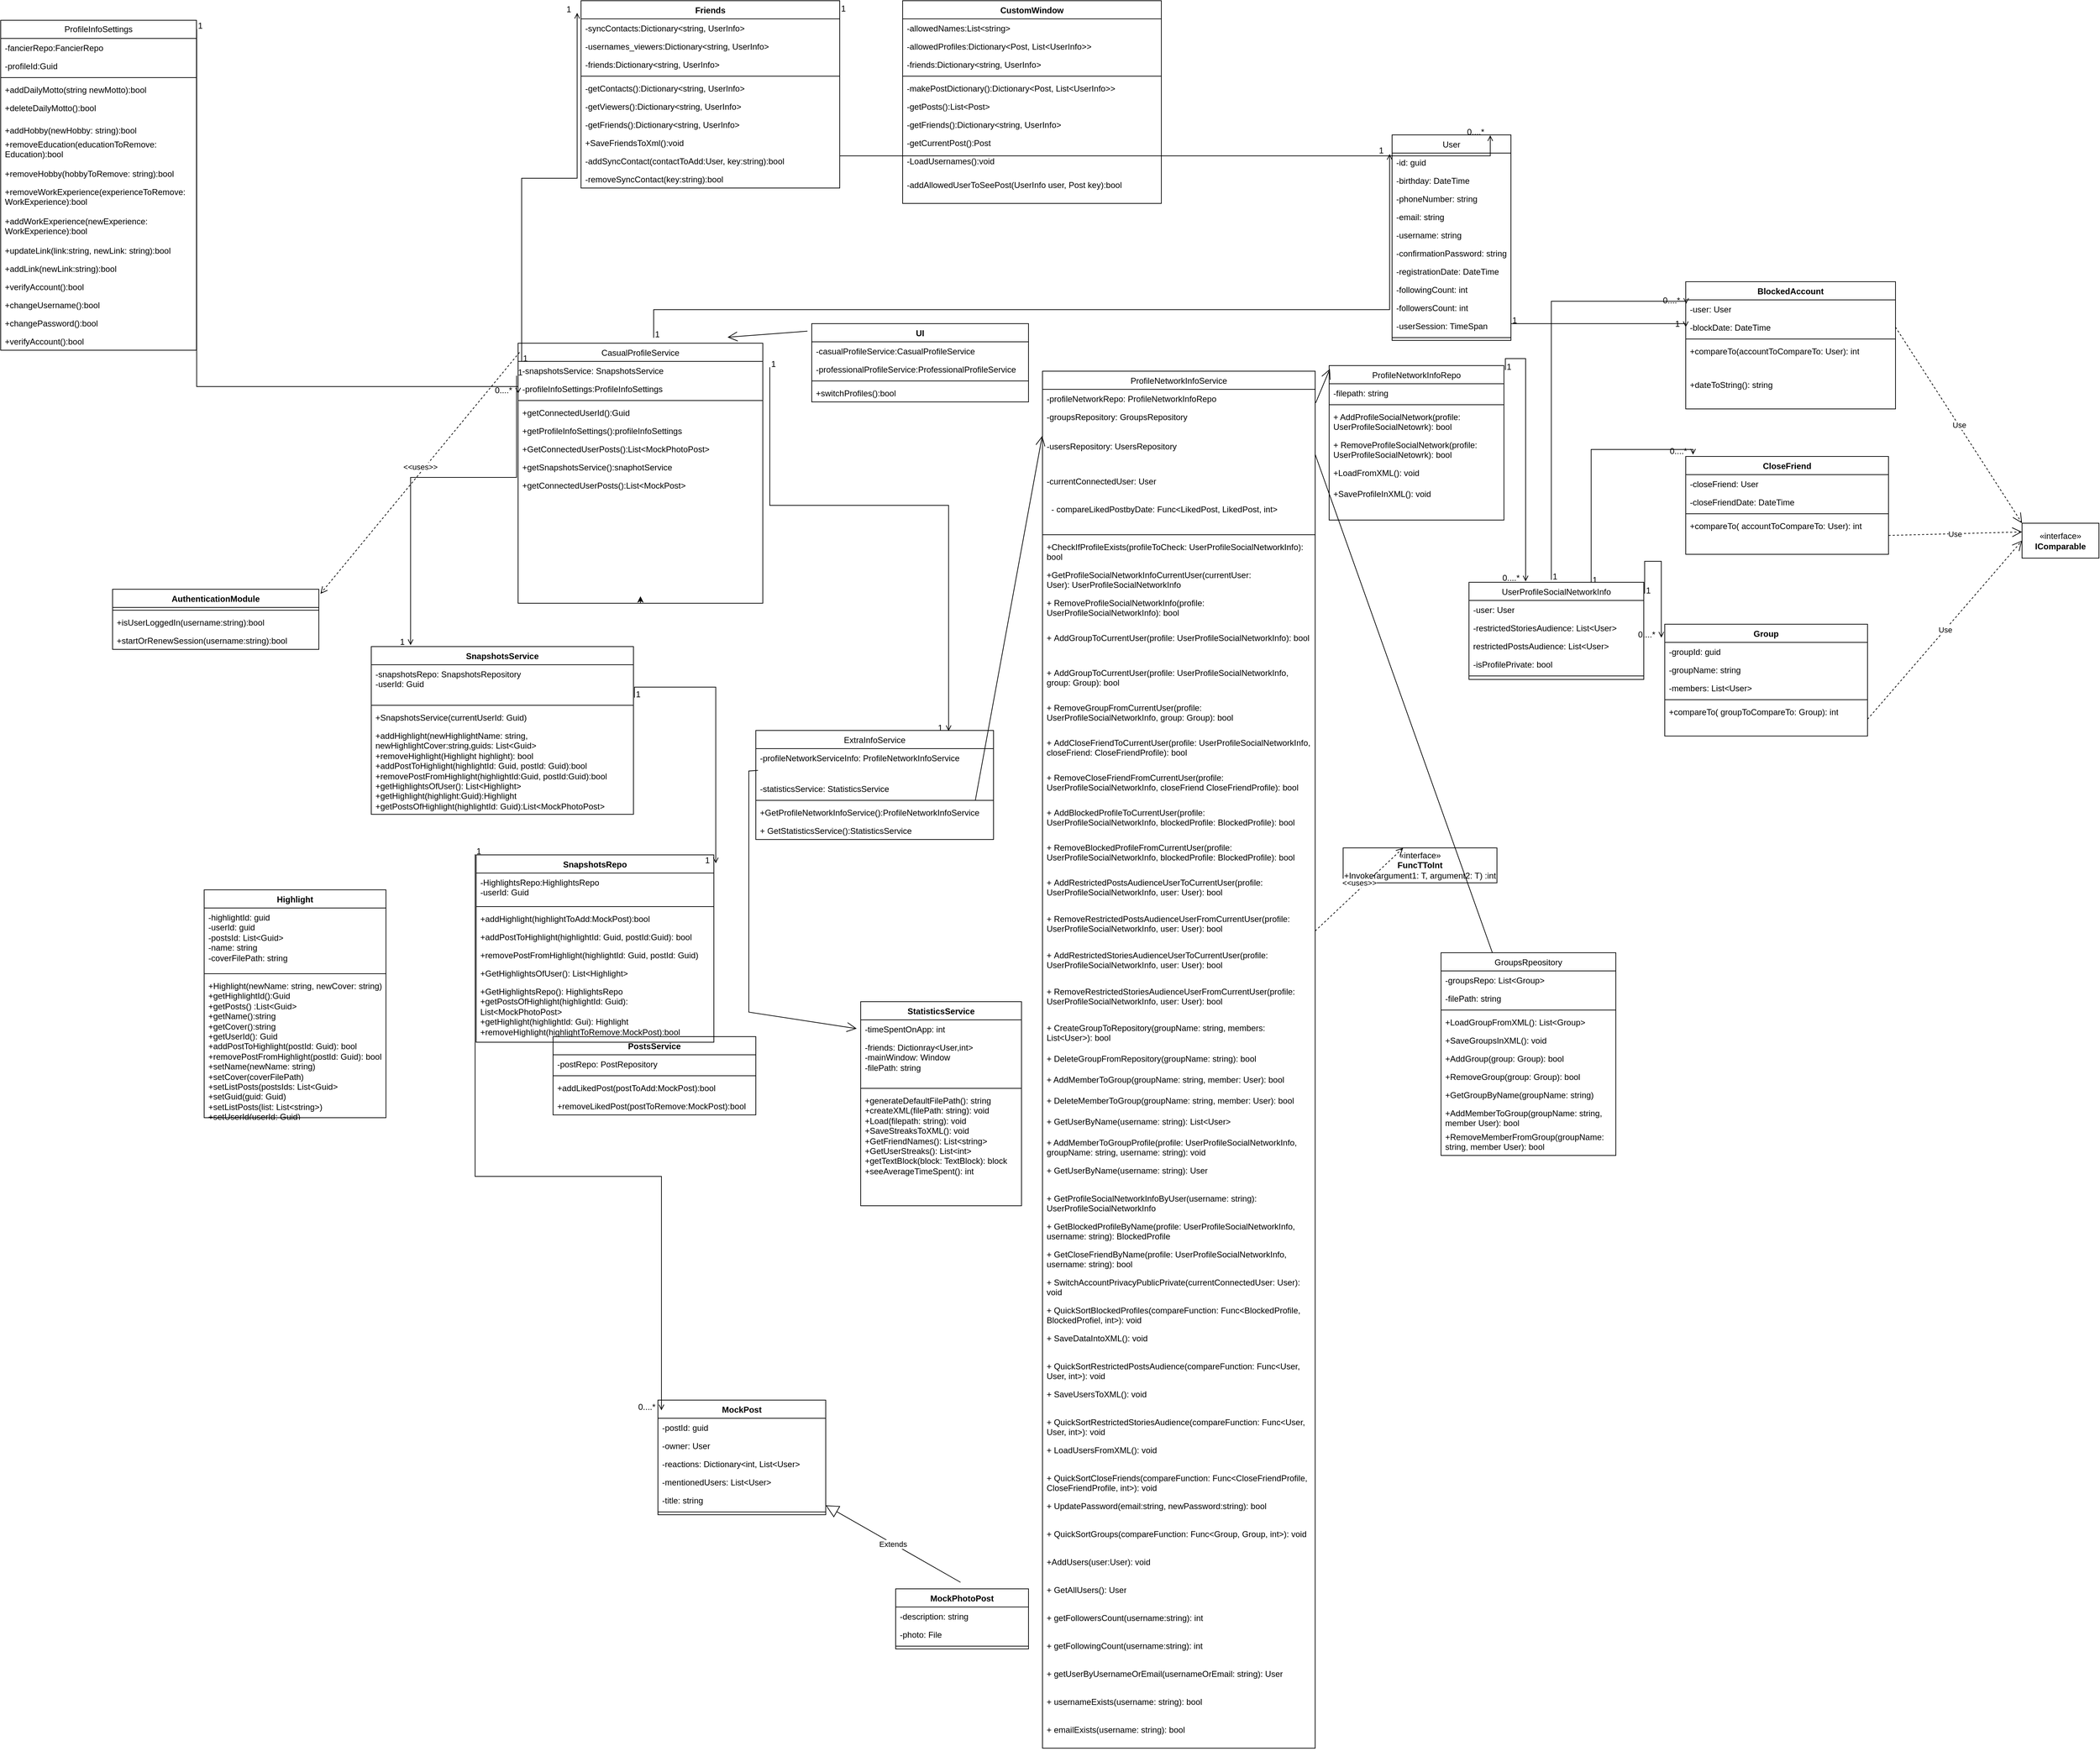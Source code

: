 <mxfile version="24.2.5" type="github">
  <diagram id="C5RBs43oDa-KdzZeNtuy" name="Page-1">
    <mxGraphModel dx="2855" dy="2194" grid="1" gridSize="10" guides="1" tooltips="1" connect="1" arrows="1" fold="1" page="1" pageScale="1" pageWidth="827" pageHeight="1169" math="0" shadow="0">
      <root>
        <mxCell id="WIyWlLk6GJQsqaUBKTNV-0" />
        <mxCell id="WIyWlLk6GJQsqaUBKTNV-1" parent="WIyWlLk6GJQsqaUBKTNV-0" />
        <mxCell id="zkfFHV4jXpPFQw0GAbJ--0" value="User" style="swimlane;fontStyle=0;align=center;verticalAlign=top;childLayout=stackLayout;horizontal=1;startSize=26;horizontalStack=0;resizeParent=1;resizeLast=0;collapsible=1;marginBottom=0;rounded=0;shadow=0;strokeWidth=1;" parent="WIyWlLk6GJQsqaUBKTNV-1" vertex="1">
          <mxGeometry x="1470" y="30" width="170" height="294" as="geometry">
            <mxRectangle x="230" y="140" width="160" height="26" as="alternateBounds" />
          </mxGeometry>
        </mxCell>
        <mxCell id="zkfFHV4jXpPFQw0GAbJ--1" value="-id: guid" style="text;align=left;verticalAlign=top;spacingLeft=4;spacingRight=4;overflow=hidden;rotatable=0;points=[[0,0.5],[1,0.5]];portConstraint=eastwest;" parent="zkfFHV4jXpPFQw0GAbJ--0" vertex="1">
          <mxGeometry y="26" width="170" height="26" as="geometry" />
        </mxCell>
        <mxCell id="290E1qMAe_ffJs9mF416-0" value="-birthday: DateTime" style="text;strokeColor=none;fillColor=none;align=left;verticalAlign=top;spacingLeft=4;spacingRight=4;overflow=hidden;rotatable=0;points=[[0,0.5],[1,0.5]];portConstraint=eastwest;whiteSpace=wrap;html=1;" parent="zkfFHV4jXpPFQw0GAbJ--0" vertex="1">
          <mxGeometry y="52" width="170" height="26" as="geometry" />
        </mxCell>
        <mxCell id="290E1qMAe_ffJs9mF416-2" value="-phoneNumber: string" style="text;strokeColor=none;fillColor=none;align=left;verticalAlign=top;spacingLeft=4;spacingRight=4;overflow=hidden;rotatable=0;points=[[0,0.5],[1,0.5]];portConstraint=eastwest;whiteSpace=wrap;html=1;" parent="zkfFHV4jXpPFQw0GAbJ--0" vertex="1">
          <mxGeometry y="78" width="170" height="26" as="geometry" />
        </mxCell>
        <mxCell id="290E1qMAe_ffJs9mF416-1" value="-email: string" style="text;strokeColor=none;fillColor=none;align=left;verticalAlign=top;spacingLeft=4;spacingRight=4;overflow=hidden;rotatable=0;points=[[0,0.5],[1,0.5]];portConstraint=eastwest;whiteSpace=wrap;html=1;" parent="zkfFHV4jXpPFQw0GAbJ--0" vertex="1">
          <mxGeometry y="104" width="170" height="26" as="geometry" />
        </mxCell>
        <mxCell id="zkfFHV4jXpPFQw0GAbJ--2" value="-username: string" style="text;align=left;verticalAlign=top;spacingLeft=4;spacingRight=4;overflow=hidden;rotatable=0;points=[[0,0.5],[1,0.5]];portConstraint=eastwest;rounded=0;shadow=0;html=0;" parent="zkfFHV4jXpPFQw0GAbJ--0" vertex="1">
          <mxGeometry y="130" width="170" height="26" as="geometry" />
        </mxCell>
        <mxCell id="OUiPq4jIBrS2TNY35F44-73" value="-confirmationPassword: string" style="text;align=left;verticalAlign=top;spacingLeft=4;spacingRight=4;overflow=hidden;rotatable=0;points=[[0,0.5],[1,0.5]];portConstraint=eastwest;" parent="zkfFHV4jXpPFQw0GAbJ--0" vertex="1">
          <mxGeometry y="156" width="170" height="26" as="geometry" />
        </mxCell>
        <mxCell id="OUiPq4jIBrS2TNY35F44-74" value="-registrationDate: DateTime" style="text;align=left;verticalAlign=top;spacingLeft=4;spacingRight=4;overflow=hidden;rotatable=0;points=[[0,0.5],[1,0.5]];portConstraint=eastwest;" parent="zkfFHV4jXpPFQw0GAbJ--0" vertex="1">
          <mxGeometry y="182" width="170" height="26" as="geometry" />
        </mxCell>
        <mxCell id="OUiPq4jIBrS2TNY35F44-75" value="-followingCount: int" style="text;align=left;verticalAlign=top;spacingLeft=4;spacingRight=4;overflow=hidden;rotatable=0;points=[[0,0.5],[1,0.5]];portConstraint=eastwest;" parent="zkfFHV4jXpPFQw0GAbJ--0" vertex="1">
          <mxGeometry y="208" width="170" height="26" as="geometry" />
        </mxCell>
        <mxCell id="OUiPq4jIBrS2TNY35F44-76" value="-followersCount: int" style="text;align=left;verticalAlign=top;spacingLeft=4;spacingRight=4;overflow=hidden;rotatable=0;points=[[0,0.5],[1,0.5]];portConstraint=eastwest;" parent="zkfFHV4jXpPFQw0GAbJ--0" vertex="1">
          <mxGeometry y="234" width="170" height="26" as="geometry" />
        </mxCell>
        <mxCell id="OUiPq4jIBrS2TNY35F44-77" value="-userSession: TimeSpan" style="text;align=left;verticalAlign=top;spacingLeft=4;spacingRight=4;overflow=hidden;rotatable=0;points=[[0,0.5],[1,0.5]];portConstraint=eastwest;" parent="zkfFHV4jXpPFQw0GAbJ--0" vertex="1">
          <mxGeometry y="260" width="170" height="26" as="geometry" />
        </mxCell>
        <mxCell id="zkfFHV4jXpPFQw0GAbJ--4" value="" style="line;html=1;strokeWidth=1;align=left;verticalAlign=middle;spacingTop=-1;spacingLeft=3;spacingRight=3;rotatable=0;labelPosition=right;points=[];portConstraint=eastwest;" parent="zkfFHV4jXpPFQw0GAbJ--0" vertex="1">
          <mxGeometry y="286" width="170" height="8" as="geometry" />
        </mxCell>
        <mxCell id="zkfFHV4jXpPFQw0GAbJ--6" value="ExtraInfoService&#xa;" style="swimlane;fontStyle=0;align=center;verticalAlign=top;childLayout=stackLayout;horizontal=1;startSize=26;horizontalStack=0;resizeParent=1;resizeLast=0;collapsible=1;marginBottom=0;rounded=0;shadow=0;strokeWidth=1;" parent="WIyWlLk6GJQsqaUBKTNV-1" vertex="1">
          <mxGeometry x="560" y="882" width="340" height="156" as="geometry">
            <mxRectangle x="130" y="380" width="160" height="26" as="alternateBounds" />
          </mxGeometry>
        </mxCell>
        <mxCell id="zkfFHV4jXpPFQw0GAbJ--7" value="-profileNetworkServiceInfo: ProfileNetworkInfoService" style="text;align=left;verticalAlign=top;spacingLeft=4;spacingRight=4;overflow=hidden;rotatable=0;points=[[0,0.5],[1,0.5]];portConstraint=eastwest;" parent="zkfFHV4jXpPFQw0GAbJ--6" vertex="1">
          <mxGeometry y="26" width="340" height="44" as="geometry" />
        </mxCell>
        <mxCell id="zkfFHV4jXpPFQw0GAbJ--8" value="-statisticsService: StatisticsService" style="text;align=left;verticalAlign=top;spacingLeft=4;spacingRight=4;overflow=hidden;rotatable=0;points=[[0,0.5],[1,0.5]];portConstraint=eastwest;rounded=0;shadow=0;html=0;" parent="zkfFHV4jXpPFQw0GAbJ--6" vertex="1">
          <mxGeometry y="70" width="340" height="26" as="geometry" />
        </mxCell>
        <mxCell id="zkfFHV4jXpPFQw0GAbJ--9" value="" style="line;html=1;strokeWidth=1;align=left;verticalAlign=middle;spacingTop=-1;spacingLeft=3;spacingRight=3;rotatable=0;labelPosition=right;points=[];portConstraint=eastwest;" parent="zkfFHV4jXpPFQw0GAbJ--6" vertex="1">
          <mxGeometry y="96" width="340" height="8" as="geometry" />
        </mxCell>
        <mxCell id="7rRwgbb3iHMXLxLH9fKi-10" value="+GetProfileNetworkInfoService():ProfileNetworkInfoService " style="text;align=left;verticalAlign=top;spacingLeft=4;spacingRight=4;overflow=hidden;rotatable=0;points=[[0,0.5],[1,0.5]];portConstraint=eastwest;rounded=0;shadow=0;html=0;" parent="zkfFHV4jXpPFQw0GAbJ--6" vertex="1">
          <mxGeometry y="104" width="340" height="26" as="geometry" />
        </mxCell>
        <mxCell id="7rRwgbb3iHMXLxLH9fKi-11" value="+ GetStatisticsService():StatisticsService" style="text;align=left;verticalAlign=top;spacingLeft=4;spacingRight=4;overflow=hidden;rotatable=0;points=[[0,0.5],[1,0.5]];portConstraint=eastwest;rounded=0;shadow=0;html=0;" parent="zkfFHV4jXpPFQw0GAbJ--6" vertex="1">
          <mxGeometry y="130" width="340" height="26" as="geometry" />
        </mxCell>
        <mxCell id="zkfFHV4jXpPFQw0GAbJ--13" value="ProfileNetworkInfoRepo" style="swimlane;fontStyle=0;align=center;verticalAlign=top;childLayout=stackLayout;horizontal=1;startSize=26;horizontalStack=0;resizeParent=1;resizeLast=0;collapsible=1;marginBottom=0;rounded=0;shadow=0;strokeWidth=1;" parent="WIyWlLk6GJQsqaUBKTNV-1" vertex="1">
          <mxGeometry x="1380" y="360" width="250" height="221" as="geometry">
            <mxRectangle x="340" y="380" width="170" height="26" as="alternateBounds" />
          </mxGeometry>
        </mxCell>
        <mxCell id="OUiPq4jIBrS2TNY35F44-18" value="&lt;div&gt;&lt;span style=&quot;background-color: initial;&quot;&gt;-filepath: string&lt;/span&gt;&lt;br&gt;&lt;/div&gt;" style="text;strokeColor=none;fillColor=none;align=left;verticalAlign=top;spacingLeft=4;spacingRight=4;overflow=hidden;rotatable=0;points=[[0,0.5],[1,0.5]];portConstraint=eastwest;whiteSpace=wrap;html=1;" parent="zkfFHV4jXpPFQw0GAbJ--13" vertex="1">
          <mxGeometry y="26" width="250" height="26" as="geometry" />
        </mxCell>
        <mxCell id="zkfFHV4jXpPFQw0GAbJ--15" value="" style="line;html=1;strokeWidth=1;align=left;verticalAlign=middle;spacingTop=-1;spacingLeft=3;spacingRight=3;rotatable=0;labelPosition=right;points=[];portConstraint=eastwest;" parent="zkfFHV4jXpPFQw0GAbJ--13" vertex="1">
          <mxGeometry y="52" width="250" height="8" as="geometry" />
        </mxCell>
        <mxCell id="OUiPq4jIBrS2TNY35F44-23" value="&lt;div&gt;+ AddProfileSocialNetwork(profile: UserProfileSocialNetowrk): bool&lt;/div&gt;" style="text;strokeColor=none;fillColor=none;align=left;verticalAlign=top;spacingLeft=4;spacingRight=4;overflow=hidden;rotatable=0;points=[[0,0.5],[1,0.5]];portConstraint=eastwest;whiteSpace=wrap;html=1;" parent="zkfFHV4jXpPFQw0GAbJ--13" vertex="1">
          <mxGeometry y="60" width="250" height="40" as="geometry" />
        </mxCell>
        <mxCell id="OUiPq4jIBrS2TNY35F44-24" value="&lt;div&gt;+ RemoveProfileSocialNetwork(profile: UserProfileSocialNetowrk): bool&lt;/div&gt;" style="text;strokeColor=none;fillColor=none;align=left;verticalAlign=top;spacingLeft=4;spacingRight=4;overflow=hidden;rotatable=0;points=[[0,0.5],[1,0.5]];portConstraint=eastwest;whiteSpace=wrap;html=1;" parent="zkfFHV4jXpPFQw0GAbJ--13" vertex="1">
          <mxGeometry y="100" width="250" height="40" as="geometry" />
        </mxCell>
        <mxCell id="OUiPq4jIBrS2TNY35F44-26" value="&lt;div&gt;+LoadFromXML(): void&lt;/div&gt;" style="text;strokeColor=none;fillColor=none;align=left;verticalAlign=top;spacingLeft=4;spacingRight=4;overflow=hidden;rotatable=0;points=[[0,0.5],[1,0.5]];portConstraint=eastwest;whiteSpace=wrap;html=1;" parent="zkfFHV4jXpPFQw0GAbJ--13" vertex="1">
          <mxGeometry y="140" width="250" height="30" as="geometry" />
        </mxCell>
        <mxCell id="OUiPq4jIBrS2TNY35F44-27" value="+SaveProfileInXML(): void" style="text;strokeColor=none;fillColor=none;align=left;verticalAlign=top;spacingLeft=4;spacingRight=4;overflow=hidden;rotatable=0;points=[[0,0.5],[1,0.5]];portConstraint=eastwest;whiteSpace=wrap;html=1;" parent="zkfFHV4jXpPFQw0GAbJ--13" vertex="1">
          <mxGeometry y="170" width="250" height="30" as="geometry" />
        </mxCell>
        <mxCell id="qV4Y8gzwJdjqhliuo80T-1" style="edgeStyle=orthogonalEdgeStyle;rounded=0;orthogonalLoop=1;jettySize=auto;html=1;exitX=0.5;exitY=1;exitDx=0;exitDy=0;" parent="WIyWlLk6GJQsqaUBKTNV-1" source="zkfFHV4jXpPFQw0GAbJ--17" edge="1">
          <mxGeometry relative="1" as="geometry">
            <mxPoint x="395" y="690" as="targetPoint" />
          </mxGeometry>
        </mxCell>
        <mxCell id="zkfFHV4jXpPFQw0GAbJ--17" value="CasualProfileService" style="swimlane;fontStyle=0;align=center;verticalAlign=top;childLayout=stackLayout;horizontal=1;startSize=26;horizontalStack=0;resizeParent=1;resizeLast=0;collapsible=1;marginBottom=0;rounded=0;shadow=0;strokeWidth=1;" parent="WIyWlLk6GJQsqaUBKTNV-1" vertex="1">
          <mxGeometry x="220" y="328" width="350" height="372" as="geometry">
            <mxRectangle x="550" y="140" width="160" height="26" as="alternateBounds" />
          </mxGeometry>
        </mxCell>
        <mxCell id="3yT8356qW33JT61PNnHo-131" value="-snapshotsService: SnapshotsService" style="text;strokeColor=none;fillColor=none;align=left;verticalAlign=top;spacingLeft=4;spacingRight=4;overflow=hidden;rotatable=0;points=[[0,0.5],[1,0.5]];portConstraint=eastwest;whiteSpace=wrap;html=1;" parent="zkfFHV4jXpPFQw0GAbJ--17" vertex="1">
          <mxGeometry y="26" width="350" height="26" as="geometry" />
        </mxCell>
        <mxCell id="czLum5bH_eBL0qxSt12o-0" value="-profileInfoSettings:ProfileInfoSettings" style="text;strokeColor=none;fillColor=none;align=left;verticalAlign=top;spacingLeft=4;spacingRight=4;overflow=hidden;rotatable=0;points=[[0,0.5],[1,0.5]];portConstraint=eastwest;whiteSpace=wrap;html=1;" parent="zkfFHV4jXpPFQw0GAbJ--17" vertex="1">
          <mxGeometry y="52" width="350" height="26" as="geometry" />
        </mxCell>
        <mxCell id="zkfFHV4jXpPFQw0GAbJ--23" value="" style="line;html=1;strokeWidth=1;align=left;verticalAlign=middle;spacingTop=-1;spacingLeft=3;spacingRight=3;rotatable=0;labelPosition=right;points=[];portConstraint=eastwest;" parent="zkfFHV4jXpPFQw0GAbJ--17" vertex="1">
          <mxGeometry y="78" width="350" height="8" as="geometry" />
        </mxCell>
        <mxCell id="Jgvn7Q0khOcXt6AM1Krj-47" value="+getConnectedUserId():Guid" style="text;strokeColor=none;fillColor=none;align=left;verticalAlign=top;spacingLeft=4;spacingRight=4;overflow=hidden;rotatable=0;points=[[0,0.5],[1,0.5]];portConstraint=eastwest;whiteSpace=wrap;html=1;" parent="zkfFHV4jXpPFQw0GAbJ--17" vertex="1">
          <mxGeometry y="86" width="350" height="26" as="geometry" />
        </mxCell>
        <mxCell id="7Z-h_UDIuQHWzcK5ADaV-15" value="+getProfileInfoSettings():profileInfoSettings" style="text;strokeColor=none;fillColor=none;align=left;verticalAlign=top;spacingLeft=4;spacingRight=4;overflow=hidden;rotatable=0;points=[[0,0.5],[1,0.5]];portConstraint=eastwest;whiteSpace=wrap;html=1;" parent="zkfFHV4jXpPFQw0GAbJ--17" vertex="1">
          <mxGeometry y="112" width="350" height="26" as="geometry" />
        </mxCell>
        <mxCell id="7Z-h_UDIuQHWzcK5ADaV-13" value="+GetConnectedUserPosts():List&amp;lt;MockPhotoPost&amp;gt;" style="text;strokeColor=none;fillColor=none;align=left;verticalAlign=top;spacingLeft=4;spacingRight=4;overflow=hidden;rotatable=0;points=[[0,0.5],[1,0.5]];portConstraint=eastwest;whiteSpace=wrap;html=1;" parent="zkfFHV4jXpPFQw0GAbJ--17" vertex="1">
          <mxGeometry y="138" width="350" height="26" as="geometry" />
        </mxCell>
        <mxCell id="7Z-h_UDIuQHWzcK5ADaV-16" value="+getSnapshotsService():snaphotService" style="text;strokeColor=none;fillColor=none;align=left;verticalAlign=top;spacingLeft=4;spacingRight=4;overflow=hidden;rotatable=0;points=[[0,0.5],[1,0.5]];portConstraint=eastwest;whiteSpace=wrap;html=1;" parent="zkfFHV4jXpPFQw0GAbJ--17" vertex="1">
          <mxGeometry y="164" width="350" height="26" as="geometry" />
        </mxCell>
        <mxCell id="qV4Y8gzwJdjqhliuo80T-0" value="+getConnectedUserPosts():List&amp;lt;MockPost&amp;gt;" style="text;strokeColor=none;fillColor=none;align=left;verticalAlign=top;spacingLeft=4;spacingRight=4;overflow=hidden;rotatable=0;points=[[0,0.5],[1,0.5]];portConstraint=eastwest;whiteSpace=wrap;html=1;" parent="zkfFHV4jXpPFQw0GAbJ--17" vertex="1">
          <mxGeometry y="190" width="350" height="26" as="geometry" />
        </mxCell>
        <mxCell id="zkfFHV4jXpPFQw0GAbJ--26" value="" style="endArrow=open;shadow=0;strokeWidth=1;rounded=0;curved=0;endFill=1;edgeStyle=elbowEdgeStyle;elbow=vertical;exitX=0.554;exitY=-0.021;exitDx=0;exitDy=0;exitPerimeter=0;entryX=-0.021;entryY=0.093;entryDx=0;entryDy=0;entryPerimeter=0;" parent="WIyWlLk6GJQsqaUBKTNV-1" source="zkfFHV4jXpPFQw0GAbJ--17" target="zkfFHV4jXpPFQw0GAbJ--0" edge="1">
          <mxGeometry x="0.5" y="41" relative="1" as="geometry">
            <mxPoint x="380" y="192" as="sourcePoint" />
            <mxPoint x="950" y="100" as="targetPoint" />
            <mxPoint x="-40" y="32" as="offset" />
            <Array as="points">
              <mxPoint x="529" y="280" />
            </Array>
          </mxGeometry>
        </mxCell>
        <mxCell id="zkfFHV4jXpPFQw0GAbJ--27" value="1" style="resizable=0;align=left;verticalAlign=bottom;labelBackgroundColor=none;fontSize=12;" parent="zkfFHV4jXpPFQw0GAbJ--26" connectable="0" vertex="1">
          <mxGeometry x="-1" relative="1" as="geometry">
            <mxPoint y="4" as="offset" />
          </mxGeometry>
        </mxCell>
        <mxCell id="zkfFHV4jXpPFQw0GAbJ--28" value="1" style="resizable=0;align=right;verticalAlign=bottom;labelBackgroundColor=none;fontSize=12;" parent="zkfFHV4jXpPFQw0GAbJ--26" connectable="0" vertex="1">
          <mxGeometry x="1" relative="1" as="geometry">
            <mxPoint x="-7" y="4" as="offset" />
          </mxGeometry>
        </mxCell>
        <mxCell id="QegDPVJf7pusOnz6bvU5-7" value="ProfileInfoSettings" style="swimlane;fontStyle=0;childLayout=stackLayout;horizontal=1;startSize=26;fillColor=none;horizontalStack=0;resizeParent=1;resizeParentMax=0;resizeLast=0;collapsible=1;marginBottom=0;whiteSpace=wrap;html=1;" parent="WIyWlLk6GJQsqaUBKTNV-1" vertex="1">
          <mxGeometry x="-520" y="-134" width="280" height="472" as="geometry" />
        </mxCell>
        <mxCell id="RpgjhCyierjXjDvT_ClI-4" value="-fancierRepo:FancierRepo" style="text;strokeColor=none;fillColor=none;align=left;verticalAlign=top;spacingLeft=4;spacingRight=4;overflow=hidden;rotatable=0;points=[[0,0.5],[1,0.5]];portConstraint=eastwest;whiteSpace=wrap;html=1;" parent="QegDPVJf7pusOnz6bvU5-7" vertex="1">
          <mxGeometry y="26" width="280" height="26" as="geometry" />
        </mxCell>
        <mxCell id="QVfi3se21Ql85yWSjc6v-6" value="-profileId:Guid" style="text;strokeColor=none;fillColor=none;align=left;verticalAlign=top;spacingLeft=4;spacingRight=4;overflow=hidden;rotatable=0;points=[[0,0.5],[1,0.5]];portConstraint=eastwest;whiteSpace=wrap;html=1;" parent="QegDPVJf7pusOnz6bvU5-7" vertex="1">
          <mxGeometry y="52" width="280" height="26" as="geometry" />
        </mxCell>
        <mxCell id="QVfi3se21Ql85yWSjc6v-8" value="" style="line;strokeWidth=1;fillColor=none;align=left;verticalAlign=middle;spacingTop=-1;spacingLeft=3;spacingRight=3;rotatable=0;labelPosition=right;points=[];portConstraint=eastwest;strokeColor=inherit;" parent="QegDPVJf7pusOnz6bvU5-7" vertex="1">
          <mxGeometry y="78" width="280" height="8" as="geometry" />
        </mxCell>
        <mxCell id="RpgjhCyierjXjDvT_ClI-13" value="+addDailyMotto(string newMotto):bool" style="text;strokeColor=none;fillColor=none;align=left;verticalAlign=top;spacingLeft=4;spacingRight=4;overflow=hidden;rotatable=0;points=[[0,0.5],[1,0.5]];portConstraint=eastwest;whiteSpace=wrap;html=1;" parent="QegDPVJf7pusOnz6bvU5-7" vertex="1">
          <mxGeometry y="86" width="280" height="26" as="geometry" />
        </mxCell>
        <mxCell id="RpgjhCyierjXjDvT_ClI-19" value="+deleteDailyMotto():bool" style="text;strokeColor=none;fillColor=none;align=left;verticalAlign=top;spacingLeft=4;spacingRight=4;overflow=hidden;rotatable=0;points=[[0,0.5],[1,0.5]];portConstraint=eastwest;whiteSpace=wrap;html=1;" parent="QegDPVJf7pusOnz6bvU5-7" vertex="1">
          <mxGeometry y="112" width="280" height="32" as="geometry" />
        </mxCell>
        <mxCell id="RpgjhCyierjXjDvT_ClI-20" value="+addHobby(newHobby: string):bool" style="text;strokeColor=none;fillColor=none;align=left;verticalAlign=top;spacingLeft=4;spacingRight=4;overflow=hidden;rotatable=0;points=[[0,0.5],[1,0.5]];portConstraint=eastwest;whiteSpace=wrap;html=1;" parent="QegDPVJf7pusOnz6bvU5-7" vertex="1">
          <mxGeometry y="144" width="280" height="20" as="geometry" />
        </mxCell>
        <mxCell id="RpgjhCyierjXjDvT_ClI-24" value="+removeEducation(educationToRemove: Education):bool" style="text;strokeColor=none;fillColor=none;align=left;verticalAlign=top;spacingLeft=4;spacingRight=4;overflow=hidden;rotatable=0;points=[[0,0.5],[1,0.5]];portConstraint=eastwest;whiteSpace=wrap;html=1;" parent="QegDPVJf7pusOnz6bvU5-7" vertex="1">
          <mxGeometry y="164" width="280" height="42" as="geometry" />
        </mxCell>
        <mxCell id="RpgjhCyierjXjDvT_ClI-23" value="+removeHobby(hobbyToRemove: string):bool" style="text;strokeColor=none;fillColor=none;align=left;verticalAlign=top;spacingLeft=4;spacingRight=4;overflow=hidden;rotatable=0;points=[[0,0.5],[1,0.5]];portConstraint=eastwest;whiteSpace=wrap;html=1;" parent="QegDPVJf7pusOnz6bvU5-7" vertex="1">
          <mxGeometry y="206" width="280" height="26" as="geometry" />
        </mxCell>
        <mxCell id="RpgjhCyierjXjDvT_ClI-22" value="+removeWorkExperience(experienceToRemove: WorkExperience):bool" style="text;strokeColor=none;fillColor=none;align=left;verticalAlign=top;spacingLeft=4;spacingRight=4;overflow=hidden;rotatable=0;points=[[0,0.5],[1,0.5]];portConstraint=eastwest;whiteSpace=wrap;html=1;" parent="QegDPVJf7pusOnz6bvU5-7" vertex="1">
          <mxGeometry y="232" width="280" height="42" as="geometry" />
        </mxCell>
        <mxCell id="RpgjhCyierjXjDvT_ClI-21" value="+addWorkExperience(newExperience: WorkExperience):bool" style="text;strokeColor=none;fillColor=none;align=left;verticalAlign=top;spacingLeft=4;spacingRight=4;overflow=hidden;rotatable=0;points=[[0,0.5],[1,0.5]];portConstraint=eastwest;whiteSpace=wrap;html=1;" parent="QegDPVJf7pusOnz6bvU5-7" vertex="1">
          <mxGeometry y="274" width="280" height="42" as="geometry" />
        </mxCell>
        <mxCell id="RpgjhCyierjXjDvT_ClI-12" value="+updateLink(link:string, newLink: string):bool" style="text;strokeColor=none;fillColor=none;align=left;verticalAlign=top;spacingLeft=4;spacingRight=4;overflow=hidden;rotatable=0;points=[[0,0.5],[1,0.5]];portConstraint=eastwest;whiteSpace=wrap;html=1;" parent="QegDPVJf7pusOnz6bvU5-7" vertex="1">
          <mxGeometry y="316" width="280" height="26" as="geometry" />
        </mxCell>
        <mxCell id="RpgjhCyierjXjDvT_ClI-11" value="+addLink(newLink:string):bool" style="text;strokeColor=none;fillColor=none;align=left;verticalAlign=top;spacingLeft=4;spacingRight=4;overflow=hidden;rotatable=0;points=[[0,0.5],[1,0.5]];portConstraint=eastwest;whiteSpace=wrap;html=1;" parent="QegDPVJf7pusOnz6bvU5-7" vertex="1">
          <mxGeometry y="342" width="280" height="26" as="geometry" />
        </mxCell>
        <mxCell id="RpgjhCyierjXjDvT_ClI-5" value="+verifyAccount():bool" style="text;strokeColor=none;fillColor=none;align=left;verticalAlign=top;spacingLeft=4;spacingRight=4;overflow=hidden;rotatable=0;points=[[0,0.5],[1,0.5]];portConstraint=eastwest;whiteSpace=wrap;html=1;" parent="QegDPVJf7pusOnz6bvU5-7" vertex="1">
          <mxGeometry y="368" width="280" height="26" as="geometry" />
        </mxCell>
        <mxCell id="RpgjhCyierjXjDvT_ClI-7" value="+changeUsername():bool" style="text;strokeColor=none;fillColor=none;align=left;verticalAlign=top;spacingLeft=4;spacingRight=4;overflow=hidden;rotatable=0;points=[[0,0.5],[1,0.5]];portConstraint=eastwest;whiteSpace=wrap;html=1;" parent="QegDPVJf7pusOnz6bvU5-7" vertex="1">
          <mxGeometry y="394" width="280" height="26" as="geometry" />
        </mxCell>
        <mxCell id="RpgjhCyierjXjDvT_ClI-6" value="+changePassword():bool" style="text;strokeColor=none;fillColor=none;align=left;verticalAlign=top;spacingLeft=4;spacingRight=4;overflow=hidden;rotatable=0;points=[[0,0.5],[1,0.5]];portConstraint=eastwest;whiteSpace=wrap;html=1;" parent="QegDPVJf7pusOnz6bvU5-7" vertex="1">
          <mxGeometry y="420" width="280" height="26" as="geometry" />
        </mxCell>
        <mxCell id="3yT8356qW33JT61PNnHo-271" value="+verifyAccount():bool" style="text;strokeColor=none;fillColor=none;align=left;verticalAlign=top;spacingLeft=4;spacingRight=4;overflow=hidden;rotatable=0;points=[[0,0.5],[1,0.5]];portConstraint=eastwest;whiteSpace=wrap;html=1;" parent="QegDPVJf7pusOnz6bvU5-7" vertex="1">
          <mxGeometry y="446" width="280" height="26" as="geometry" />
        </mxCell>
        <mxCell id="QegDPVJf7pusOnz6bvU5-22" value="" style="endArrow=open;shadow=0;strokeWidth=1;rounded=0;curved=0;endFill=1;edgeStyle=elbowEdgeStyle;elbow=vertical;exitX=1;exitY=0.324;exitDx=0;exitDy=0;entryX=0.811;entryY=0.006;entryDx=0;entryDy=0;entryPerimeter=0;exitPerimeter=0;" parent="WIyWlLk6GJQsqaUBKTNV-1" target="zkfFHV4jXpPFQw0GAbJ--6" edge="1">
          <mxGeometry x="0.5" y="41" relative="1" as="geometry">
            <mxPoint x="580" y="362.424" as="sourcePoint" />
            <mxPoint x="971" y="181" as="targetPoint" />
            <mxPoint x="-40" y="32" as="offset" />
            <Array as="points">
              <mxPoint x="680" y="560" />
            </Array>
          </mxGeometry>
        </mxCell>
        <mxCell id="QegDPVJf7pusOnz6bvU5-23" value="1" style="resizable=0;align=left;verticalAlign=bottom;labelBackgroundColor=none;fontSize=12;" parent="QegDPVJf7pusOnz6bvU5-22" connectable="0" vertex="1">
          <mxGeometry x="-1" relative="1" as="geometry">
            <mxPoint y="4" as="offset" />
          </mxGeometry>
        </mxCell>
        <mxCell id="QegDPVJf7pusOnz6bvU5-24" value="1" style="resizable=0;align=right;verticalAlign=bottom;labelBackgroundColor=none;fontSize=12;" parent="QegDPVJf7pusOnz6bvU5-22" connectable="0" vertex="1">
          <mxGeometry x="1" relative="1" as="geometry">
            <mxPoint x="-7" y="4" as="offset" />
          </mxGeometry>
        </mxCell>
        <mxCell id="QegDPVJf7pusOnz6bvU5-45" value="StatisticsService&lt;div&gt;&lt;br&gt;&lt;/div&gt;" style="swimlane;fontStyle=1;align=center;verticalAlign=top;childLayout=stackLayout;horizontal=1;startSize=26;horizontalStack=0;resizeParent=1;resizeParentMax=0;resizeLast=0;collapsible=1;marginBottom=0;whiteSpace=wrap;html=1;" parent="WIyWlLk6GJQsqaUBKTNV-1" vertex="1">
          <mxGeometry x="710" y="1270" width="230" height="292" as="geometry" />
        </mxCell>
        <mxCell id="QVfi3se21Ql85yWSjc6v-13" value="-timeSpentOnApp: int" style="text;strokeColor=none;fillColor=none;align=left;verticalAlign=top;spacingLeft=4;spacingRight=4;overflow=hidden;rotatable=0;points=[[0,0.5],[1,0.5]];portConstraint=eastwest;whiteSpace=wrap;html=1;" parent="QegDPVJf7pusOnz6bvU5-45" vertex="1">
          <mxGeometry y="26" width="230" height="26" as="geometry" />
        </mxCell>
        <mxCell id="QVfi3se21Ql85yWSjc6v-15" value="&lt;div style=&quot;&quot;&gt;-friends: Dictionray&amp;lt;User,int&amp;gt;&lt;/div&gt;&lt;div&gt;-mainWindow: Window&lt;/div&gt;&lt;div&gt;-filePath: string&lt;/div&gt;" style="text;strokeColor=none;fillColor=none;align=left;verticalAlign=top;spacingLeft=4;spacingRight=4;overflow=hidden;rotatable=0;points=[[0,0.5],[1,0.5]];portConstraint=eastwest;whiteSpace=wrap;html=1;" parent="QegDPVJf7pusOnz6bvU5-45" vertex="1">
          <mxGeometry y="52" width="230" height="68" as="geometry" />
        </mxCell>
        <mxCell id="QegDPVJf7pusOnz6bvU5-47" value="" style="line;strokeWidth=1;fillColor=none;align=left;verticalAlign=middle;spacingTop=-1;spacingLeft=3;spacingRight=3;rotatable=0;labelPosition=right;points=[];portConstraint=eastwest;strokeColor=inherit;" parent="QegDPVJf7pusOnz6bvU5-45" vertex="1">
          <mxGeometry y="120" width="230" height="8" as="geometry" />
        </mxCell>
        <mxCell id="QVfi3se21Ql85yWSjc6v-16" value="+generateDefaultFilePath(): string&lt;div&gt;+createXML(filePath: string): void&lt;/div&gt;&lt;div&gt;+Load(filepath: string): void&lt;/div&gt;&lt;div&gt;+SaveStreaksToXML(): void&lt;/div&gt;&lt;div&gt;+GetFriendNames(): List&amp;lt;string&amp;gt;&lt;/div&gt;&lt;div&gt;+GetUserStreaks(): List&amp;lt;int&amp;gt;&lt;/div&gt;&lt;div&gt;+getTextBlock(block: TextBlock): block&lt;/div&gt;&lt;div&gt;+seeAverageTimeSpent(): int&lt;/div&gt;" style="text;strokeColor=none;fillColor=none;align=left;verticalAlign=top;spacingLeft=4;spacingRight=4;overflow=hidden;rotatable=0;points=[[0,0.5],[1,0.5]];portConstraint=eastwest;whiteSpace=wrap;html=1;" parent="QegDPVJf7pusOnz6bvU5-45" vertex="1">
          <mxGeometry y="128" width="230" height="164" as="geometry" />
        </mxCell>
        <mxCell id="QegDPVJf7pusOnz6bvU5-77" value="BlockedAccount" style="swimlane;fontStyle=1;align=center;verticalAlign=top;childLayout=stackLayout;horizontal=1;startSize=26;horizontalStack=0;resizeParent=1;resizeParentMax=0;resizeLast=0;collapsible=1;marginBottom=0;whiteSpace=wrap;html=1;" parent="WIyWlLk6GJQsqaUBKTNV-1" vertex="1">
          <mxGeometry x="1890" y="240" width="300" height="182" as="geometry" />
        </mxCell>
        <mxCell id="QegDPVJf7pusOnz6bvU5-78" value="-user: User" style="text;strokeColor=none;fillColor=none;align=left;verticalAlign=top;spacingLeft=4;spacingRight=4;overflow=hidden;rotatable=0;points=[[0,0.5],[1,0.5]];portConstraint=eastwest;whiteSpace=wrap;html=1;" parent="QegDPVJf7pusOnz6bvU5-77" vertex="1">
          <mxGeometry y="26" width="300" height="26" as="geometry" />
        </mxCell>
        <mxCell id="QegDPVJf7pusOnz6bvU5-109" value="-blockDate: DateTime" style="text;strokeColor=none;fillColor=none;align=left;verticalAlign=top;spacingLeft=4;spacingRight=4;overflow=hidden;rotatable=0;points=[[0,0.5],[1,0.5]];portConstraint=eastwest;whiteSpace=wrap;html=1;" parent="QegDPVJf7pusOnz6bvU5-77" vertex="1">
          <mxGeometry y="52" width="300" height="26" as="geometry" />
        </mxCell>
        <mxCell id="QegDPVJf7pusOnz6bvU5-79" value="" style="line;strokeWidth=1;fillColor=none;align=left;verticalAlign=middle;spacingTop=-1;spacingLeft=3;spacingRight=3;rotatable=0;labelPosition=right;points=[];portConstraint=eastwest;strokeColor=inherit;" parent="QegDPVJf7pusOnz6bvU5-77" vertex="1">
          <mxGeometry y="78" width="300" height="8" as="geometry" />
        </mxCell>
        <mxCell id="QegDPVJf7pusOnz6bvU5-80" value="+compareTo(accountToCompareTo: User): int" style="text;strokeColor=none;fillColor=none;align=left;verticalAlign=top;spacingLeft=4;spacingRight=4;overflow=hidden;rotatable=0;points=[[0,0.5],[1,0.5]];portConstraint=eastwest;whiteSpace=wrap;html=1;" parent="QegDPVJf7pusOnz6bvU5-77" vertex="1">
          <mxGeometry y="86" width="300" height="48" as="geometry" />
        </mxCell>
        <mxCell id="OUiPq4jIBrS2TNY35F44-0" value="+dateToString(): string" style="text;strokeColor=none;fillColor=none;align=left;verticalAlign=top;spacingLeft=4;spacingRight=4;overflow=hidden;rotatable=0;points=[[0,0.5],[1,0.5]];portConstraint=eastwest;whiteSpace=wrap;html=1;" parent="QegDPVJf7pusOnz6bvU5-77" vertex="1">
          <mxGeometry y="134" width="300" height="48" as="geometry" />
        </mxCell>
        <mxCell id="QegDPVJf7pusOnz6bvU5-81" value="CloseFriend" style="swimlane;fontStyle=1;align=center;verticalAlign=top;childLayout=stackLayout;horizontal=1;startSize=26;horizontalStack=0;resizeParent=1;resizeParentMax=0;resizeLast=0;collapsible=1;marginBottom=0;whiteSpace=wrap;html=1;" parent="WIyWlLk6GJQsqaUBKTNV-1" vertex="1">
          <mxGeometry x="1890" y="490" width="290" height="140" as="geometry" />
        </mxCell>
        <mxCell id="QegDPVJf7pusOnz6bvU5-82" value="-closeFriend: User" style="text;strokeColor=none;fillColor=none;align=left;verticalAlign=top;spacingLeft=4;spacingRight=4;overflow=hidden;rotatable=0;points=[[0,0.5],[1,0.5]];portConstraint=eastwest;whiteSpace=wrap;html=1;" parent="QegDPVJf7pusOnz6bvU5-81" vertex="1">
          <mxGeometry y="26" width="290" height="26" as="geometry" />
        </mxCell>
        <mxCell id="3yT8356qW33JT61PNnHo-0" value="-closeFriendDate: DateTime" style="text;strokeColor=none;fillColor=none;align=left;verticalAlign=top;spacingLeft=4;spacingRight=4;overflow=hidden;rotatable=0;points=[[0,0.5],[1,0.5]];portConstraint=eastwest;whiteSpace=wrap;html=1;" parent="QegDPVJf7pusOnz6bvU5-81" vertex="1">
          <mxGeometry y="52" width="290" height="26" as="geometry" />
        </mxCell>
        <mxCell id="QegDPVJf7pusOnz6bvU5-83" value="" style="line;strokeWidth=1;fillColor=none;align=left;verticalAlign=middle;spacingTop=-1;spacingLeft=3;spacingRight=3;rotatable=0;labelPosition=right;points=[];portConstraint=eastwest;strokeColor=inherit;" parent="QegDPVJf7pusOnz6bvU5-81" vertex="1">
          <mxGeometry y="78" width="290" height="8" as="geometry" />
        </mxCell>
        <mxCell id="QegDPVJf7pusOnz6bvU5-84" value="+compareTo( accountToCompareTo: User): int" style="text;strokeColor=none;fillColor=none;align=left;verticalAlign=top;spacingLeft=4;spacingRight=4;overflow=hidden;rotatable=0;points=[[0,0.5],[1,0.5]];portConstraint=eastwest;whiteSpace=wrap;html=1;" parent="QegDPVJf7pusOnz6bvU5-81" vertex="1">
          <mxGeometry y="86" width="290" height="54" as="geometry" />
        </mxCell>
        <mxCell id="QegDPVJf7pusOnz6bvU5-85" value="Group" style="swimlane;fontStyle=1;align=center;verticalAlign=top;childLayout=stackLayout;horizontal=1;startSize=26;horizontalStack=0;resizeParent=1;resizeParentMax=0;resizeLast=0;collapsible=1;marginBottom=0;whiteSpace=wrap;html=1;" parent="WIyWlLk6GJQsqaUBKTNV-1" vertex="1">
          <mxGeometry x="1860" y="730" width="290" height="160" as="geometry" />
        </mxCell>
        <mxCell id="QegDPVJf7pusOnz6bvU5-86" value="-groupId: guid" style="text;strokeColor=none;fillColor=none;align=left;verticalAlign=top;spacingLeft=4;spacingRight=4;overflow=hidden;rotatable=0;points=[[0,0.5],[1,0.5]];portConstraint=eastwest;whiteSpace=wrap;html=1;" parent="QegDPVJf7pusOnz6bvU5-85" vertex="1">
          <mxGeometry y="26" width="290" height="26" as="geometry" />
        </mxCell>
        <mxCell id="QegDPVJf7pusOnz6bvU5-122" value="-groupName: string" style="text;strokeColor=none;fillColor=none;align=left;verticalAlign=top;spacingLeft=4;spacingRight=4;overflow=hidden;rotatable=0;points=[[0,0.5],[1,0.5]];portConstraint=eastwest;whiteSpace=wrap;html=1;" parent="QegDPVJf7pusOnz6bvU5-85" vertex="1">
          <mxGeometry y="52" width="290" height="26" as="geometry" />
        </mxCell>
        <mxCell id="QegDPVJf7pusOnz6bvU5-123" value="-members: List&amp;lt;User&amp;gt;" style="text;strokeColor=none;fillColor=none;align=left;verticalAlign=top;spacingLeft=4;spacingRight=4;overflow=hidden;rotatable=0;points=[[0,0.5],[1,0.5]];portConstraint=eastwest;whiteSpace=wrap;html=1;" parent="QegDPVJf7pusOnz6bvU5-85" vertex="1">
          <mxGeometry y="78" width="290" height="26" as="geometry" />
        </mxCell>
        <mxCell id="QegDPVJf7pusOnz6bvU5-87" value="" style="line;strokeWidth=1;fillColor=none;align=left;verticalAlign=middle;spacingTop=-1;spacingLeft=3;spacingRight=3;rotatable=0;labelPosition=right;points=[];portConstraint=eastwest;strokeColor=inherit;" parent="QegDPVJf7pusOnz6bvU5-85" vertex="1">
          <mxGeometry y="104" width="290" height="8" as="geometry" />
        </mxCell>
        <mxCell id="QegDPVJf7pusOnz6bvU5-88" value="+compareTo( groupToCompareTo: Group): int" style="text;strokeColor=none;fillColor=none;align=left;verticalAlign=top;spacingLeft=4;spacingRight=4;overflow=hidden;rotatable=0;points=[[0,0.5],[1,0.5]];portConstraint=eastwest;whiteSpace=wrap;html=1;" parent="QegDPVJf7pusOnz6bvU5-85" vertex="1">
          <mxGeometry y="112" width="290" height="48" as="geometry" />
        </mxCell>
        <mxCell id="QegDPVJf7pusOnz6bvU5-93" value="" style="endArrow=open;shadow=0;strokeWidth=1;rounded=0;curved=0;endFill=1;edgeStyle=elbowEdgeStyle;elbow=vertical;exitX=0.471;exitY=-0.025;exitDx=0;exitDy=0;entryX=0.002;entryY=0.174;entryDx=0;entryDy=0;entryPerimeter=0;exitPerimeter=0;" parent="WIyWlLk6GJQsqaUBKTNV-1" source="OUiPq4jIBrS2TNY35F44-1" target="QegDPVJf7pusOnz6bvU5-77" edge="1">
          <mxGeometry x="0.5" y="41" relative="1" as="geometry">
            <mxPoint x="1695" y="422.174" as="sourcePoint" />
            <mxPoint x="1283" y="299" as="targetPoint" />
            <mxPoint x="-40" y="32" as="offset" />
            <Array as="points">
              <mxPoint x="1870" y="268" />
            </Array>
          </mxGeometry>
        </mxCell>
        <mxCell id="QegDPVJf7pusOnz6bvU5-94" value="1" style="resizable=0;align=left;verticalAlign=bottom;labelBackgroundColor=none;fontSize=12;" parent="QegDPVJf7pusOnz6bvU5-93" connectable="0" vertex="1">
          <mxGeometry x="-1" relative="1" as="geometry">
            <mxPoint y="4" as="offset" />
          </mxGeometry>
        </mxCell>
        <mxCell id="QegDPVJf7pusOnz6bvU5-95" value="0....*" style="resizable=0;align=right;verticalAlign=bottom;labelBackgroundColor=none;fontSize=12;" parent="QegDPVJf7pusOnz6bvU5-93" connectable="0" vertex="1">
          <mxGeometry x="1" relative="1" as="geometry">
            <mxPoint x="-7" y="4" as="offset" />
          </mxGeometry>
        </mxCell>
        <mxCell id="QegDPVJf7pusOnz6bvU5-106" value="" style="endArrow=open;shadow=0;strokeWidth=1;rounded=0;curved=0;endFill=1;edgeStyle=elbowEdgeStyle;elbow=vertical;entryX=0;entryY=0.5;entryDx=0;entryDy=0;" parent="WIyWlLk6GJQsqaUBKTNV-1" source="zkfFHV4jXpPFQw0GAbJ--0" edge="1">
          <mxGeometry x="0.5" y="41" relative="1" as="geometry">
            <mxPoint x="1240" y="130" as="sourcePoint" />
            <mxPoint x="1890" y="305.0" as="targetPoint" />
            <mxPoint x="-40" y="32" as="offset" />
            <Array as="points">
              <mxPoint x="1720" y="300" />
            </Array>
          </mxGeometry>
        </mxCell>
        <mxCell id="QegDPVJf7pusOnz6bvU5-107" value="1" style="resizable=0;align=left;verticalAlign=bottom;labelBackgroundColor=none;fontSize=12;" parent="QegDPVJf7pusOnz6bvU5-106" connectable="0" vertex="1">
          <mxGeometry x="-1" relative="1" as="geometry">
            <mxPoint y="4" as="offset" />
          </mxGeometry>
        </mxCell>
        <mxCell id="QegDPVJf7pusOnz6bvU5-108" value="1" style="resizable=0;align=right;verticalAlign=bottom;labelBackgroundColor=none;fontSize=12;" parent="QegDPVJf7pusOnz6bvU5-106" connectable="0" vertex="1">
          <mxGeometry x="1" relative="1" as="geometry">
            <mxPoint x="-7" y="4" as="offset" />
          </mxGeometry>
        </mxCell>
        <mxCell id="QegDPVJf7pusOnz6bvU5-114" value="«interface»&lt;br&gt;&lt;b&gt;IComparable&lt;/b&gt;" style="html=1;whiteSpace=wrap;" parent="WIyWlLk6GJQsqaUBKTNV-1" vertex="1">
          <mxGeometry x="2371" y="585.5" width="110" height="50" as="geometry" />
        </mxCell>
        <mxCell id="QegDPVJf7pusOnz6bvU5-117" value="Use" style="endArrow=open;endSize=12;dashed=1;html=1;rounded=0;exitX=1;exitY=0.5;exitDx=0;exitDy=0;entryX=0;entryY=0;entryDx=0;entryDy=0;" parent="WIyWlLk6GJQsqaUBKTNV-1" source="QegDPVJf7pusOnz6bvU5-109" target="QegDPVJf7pusOnz6bvU5-114" edge="1">
          <mxGeometry width="160" relative="1" as="geometry">
            <mxPoint x="1550" y="400" as="sourcePoint" />
            <mxPoint x="1700" y="360" as="targetPoint" />
          </mxGeometry>
        </mxCell>
        <mxCell id="QegDPVJf7pusOnz6bvU5-119" value="Use" style="endArrow=open;endSize=12;dashed=1;html=1;rounded=0;exitX=1;exitY=0.5;exitDx=0;exitDy=0;entryX=0;entryY=0.25;entryDx=0;entryDy=0;" parent="WIyWlLk6GJQsqaUBKTNV-1" source="QegDPVJf7pusOnz6bvU5-84" target="QegDPVJf7pusOnz6bvU5-114" edge="1">
          <mxGeometry width="160" relative="1" as="geometry">
            <mxPoint x="1650" y="553" as="sourcePoint" />
            <mxPoint x="1750" y="500" as="targetPoint" />
          </mxGeometry>
        </mxCell>
        <mxCell id="QegDPVJf7pusOnz6bvU5-121" value="Use" style="endArrow=open;endSize=12;dashed=1;html=1;rounded=0;exitX=1;exitY=0.5;exitDx=0;exitDy=0;entryX=0;entryY=0.5;entryDx=0;entryDy=0;" parent="WIyWlLk6GJQsqaUBKTNV-1" source="QegDPVJf7pusOnz6bvU5-88" target="QegDPVJf7pusOnz6bvU5-114" edge="1">
          <mxGeometry width="160" relative="1" as="geometry">
            <mxPoint x="1650" y="401" as="sourcePoint" />
            <mxPoint x="1740" y="388" as="targetPoint" />
          </mxGeometry>
        </mxCell>
        <mxCell id="3yT8356qW33JT61PNnHo-1" value="«interface»&lt;br&gt;&lt;b&gt;FuncTToInt&lt;/b&gt;&lt;div&gt;+Invoke(argument1: T, argument2: T) :int&lt;/div&gt;" style="html=1;whiteSpace=wrap;" parent="WIyWlLk6GJQsqaUBKTNV-1" vertex="1">
          <mxGeometry x="1400" y="1050" width="220" height="50" as="geometry" />
        </mxCell>
        <mxCell id="3yT8356qW33JT61PNnHo-3" value="ProfileNetworkInfoService" style="swimlane;fontStyle=0;align=center;verticalAlign=top;childLayout=stackLayout;horizontal=1;startSize=26;horizontalStack=0;resizeParent=1;resizeLast=0;collapsible=1;marginBottom=0;rounded=0;shadow=0;strokeWidth=1;" parent="WIyWlLk6GJQsqaUBKTNV-1" vertex="1">
          <mxGeometry x="970" y="368" width="390" height="1970" as="geometry">
            <mxRectangle x="340" y="380" width="170" height="26" as="alternateBounds" />
          </mxGeometry>
        </mxCell>
        <mxCell id="3yT8356qW33JT61PNnHo-4" value="-profileNetworkRepo: ProfileNetworkInfoRepo" style="text;align=left;verticalAlign=top;spacingLeft=4;spacingRight=4;overflow=hidden;rotatable=0;points=[[0,0.5],[1,0.5]];portConstraint=eastwest;" parent="3yT8356qW33JT61PNnHo-3" vertex="1">
          <mxGeometry y="26" width="390" height="26" as="geometry" />
        </mxCell>
        <mxCell id="3yT8356qW33JT61PNnHo-33" value="&lt;div&gt;-groupsRepository: GroupsRepository&lt;/div&gt;" style="text;strokeColor=none;fillColor=none;align=left;verticalAlign=top;spacingLeft=4;spacingRight=4;overflow=hidden;rotatable=0;points=[[0,0.5],[1,0.5]];portConstraint=eastwest;whiteSpace=wrap;html=1;" parent="3yT8356qW33JT61PNnHo-3" vertex="1">
          <mxGeometry y="52" width="390" height="42" as="geometry" />
        </mxCell>
        <mxCell id="3yT8356qW33JT61PNnHo-34" value="-usersRepository: UsersRepository" style="text;strokeColor=none;fillColor=none;align=left;verticalAlign=top;spacingLeft=4;spacingRight=4;overflow=hidden;rotatable=0;points=[[0,0.5],[1,0.5]];portConstraint=eastwest;whiteSpace=wrap;html=1;" parent="3yT8356qW33JT61PNnHo-3" vertex="1">
          <mxGeometry y="94" width="390" height="50" as="geometry" />
        </mxCell>
        <mxCell id="3yT8356qW33JT61PNnHo-35" value="-currentConnectedUser: User" style="text;strokeColor=none;fillColor=none;align=left;verticalAlign=top;spacingLeft=4;spacingRight=4;overflow=hidden;rotatable=0;points=[[0,0.5],[1,0.5]];portConstraint=eastwest;whiteSpace=wrap;html=1;" parent="3yT8356qW33JT61PNnHo-3" vertex="1">
          <mxGeometry y="144" width="390" height="40" as="geometry" />
        </mxCell>
        <mxCell id="3yT8356qW33JT61PNnHo-36" value="&amp;nbsp; - compareLikedPostbyDate: Func&amp;lt;LikedPost, LikedPost, int&amp;gt;" style="text;strokeColor=none;fillColor=none;align=left;verticalAlign=top;spacingLeft=4;spacingRight=4;overflow=hidden;rotatable=0;points=[[0,0.5],[1,0.5]];portConstraint=eastwest;whiteSpace=wrap;html=1;" parent="3yT8356qW33JT61PNnHo-3" vertex="1">
          <mxGeometry y="184" width="390" height="46" as="geometry" />
        </mxCell>
        <mxCell id="3yT8356qW33JT61PNnHo-8" value="" style="line;html=1;strokeWidth=1;align=left;verticalAlign=middle;spacingTop=-1;spacingLeft=3;spacingRight=3;rotatable=0;labelPosition=right;points=[];portConstraint=eastwest;" parent="3yT8356qW33JT61PNnHo-3" vertex="1">
          <mxGeometry y="230" width="390" height="8" as="geometry" />
        </mxCell>
        <mxCell id="3yT8356qW33JT61PNnHo-37" value="+CheckIfProfileExists(profileToCheck: UserProfileSocialNetworkInfo): bool" style="text;strokeColor=none;fillColor=none;align=left;verticalAlign=top;spacingLeft=4;spacingRight=4;overflow=hidden;rotatable=0;points=[[0,0.5],[1,0.5]];portConstraint=eastwest;whiteSpace=wrap;html=1;" parent="3yT8356qW33JT61PNnHo-3" vertex="1">
          <mxGeometry y="238" width="390" height="40" as="geometry" />
        </mxCell>
        <mxCell id="3yT8356qW33JT61PNnHo-39" value="+GetProfileSocialNetworkInfoCurrentUser(currentUser: User):&amp;nbsp;UserProfileSocialNetworkInfo" style="text;strokeColor=none;fillColor=none;align=left;verticalAlign=top;spacingLeft=4;spacingRight=4;overflow=hidden;rotatable=0;points=[[0,0.5],[1,0.5]];portConstraint=eastwest;whiteSpace=wrap;html=1;" parent="3yT8356qW33JT61PNnHo-3" vertex="1">
          <mxGeometry y="278" width="390" height="40" as="geometry" />
        </mxCell>
        <mxCell id="3yT8356qW33JT61PNnHo-38" value="+&amp;nbsp;RemoveProfileSocialNetworkInfo(profile: UserProfileSocialNetworkInfo): bool" style="text;strokeColor=none;fillColor=none;align=left;verticalAlign=top;spacingLeft=4;spacingRight=4;overflow=hidden;rotatable=0;points=[[0,0.5],[1,0.5]];portConstraint=eastwest;whiteSpace=wrap;html=1;" parent="3yT8356qW33JT61PNnHo-3" vertex="1">
          <mxGeometry y="318" width="390" height="50" as="geometry" />
        </mxCell>
        <mxCell id="OUiPq4jIBrS2TNY35F44-29" value="+&amp;nbsp;AddGroupToCurrentUser(profile: UserProfileSocialNetworkInfo): bool" style="text;strokeColor=none;fillColor=none;align=left;verticalAlign=top;spacingLeft=4;spacingRight=4;overflow=hidden;rotatable=0;points=[[0,0.5],[1,0.5]];portConstraint=eastwest;whiteSpace=wrap;html=1;" parent="3yT8356qW33JT61PNnHo-3" vertex="1">
          <mxGeometry y="368" width="390" height="50" as="geometry" />
        </mxCell>
        <mxCell id="OUiPq4jIBrS2TNY35F44-30" value="+&amp;nbsp;AddGroupToCurrentUser(profile: UserProfileSocialNetworkInfo, group: Group): bool" style="text;strokeColor=none;fillColor=none;align=left;verticalAlign=top;spacingLeft=4;spacingRight=4;overflow=hidden;rotatable=0;points=[[0,0.5],[1,0.5]];portConstraint=eastwest;whiteSpace=wrap;html=1;" parent="3yT8356qW33JT61PNnHo-3" vertex="1">
          <mxGeometry y="418" width="390" height="50" as="geometry" />
        </mxCell>
        <mxCell id="OUiPq4jIBrS2TNY35F44-32" value="+&amp;nbsp;RemoveGroupFromCurrentUser(profile: UserProfileSocialNetworkInfo, group: Group): bool" style="text;strokeColor=none;fillColor=none;align=left;verticalAlign=top;spacingLeft=4;spacingRight=4;overflow=hidden;rotatable=0;points=[[0,0.5],[1,0.5]];portConstraint=eastwest;whiteSpace=wrap;html=1;" parent="3yT8356qW33JT61PNnHo-3" vertex="1">
          <mxGeometry y="468" width="390" height="50" as="geometry" />
        </mxCell>
        <mxCell id="OUiPq4jIBrS2TNY35F44-31" value="+&amp;nbsp;AddCloseFriendToCurrentUser(profile: UserProfileSocialNetworkInfo, closeFriend: CloseFriendProfile): bool" style="text;strokeColor=none;fillColor=none;align=left;verticalAlign=top;spacingLeft=4;spacingRight=4;overflow=hidden;rotatable=0;points=[[0,0.5],[1,0.5]];portConstraint=eastwest;whiteSpace=wrap;html=1;" parent="3yT8356qW33JT61PNnHo-3" vertex="1">
          <mxGeometry y="518" width="390" height="50" as="geometry" />
        </mxCell>
        <mxCell id="OUiPq4jIBrS2TNY35F44-28" value="+&amp;nbsp;RemoveCloseFriendFromCurrentUser(profile: UserProfileSocialNetworkInfo, closeFriend CloseFriendProfile): bool" style="text;strokeColor=none;fillColor=none;align=left;verticalAlign=top;spacingLeft=4;spacingRight=4;overflow=hidden;rotatable=0;points=[[0,0.5],[1,0.5]];portConstraint=eastwest;whiteSpace=wrap;html=1;" parent="3yT8356qW33JT61PNnHo-3" vertex="1">
          <mxGeometry y="568" width="390" height="50" as="geometry" />
        </mxCell>
        <mxCell id="OUiPq4jIBrS2TNY35F44-33" value="+&amp;nbsp;AddBlockedProfileToCurrentUser(profile: UserProfileSocialNetworkInfo, blockedProfile: BlockedProfile): bool" style="text;strokeColor=none;fillColor=none;align=left;verticalAlign=top;spacingLeft=4;spacingRight=4;overflow=hidden;rotatable=0;points=[[0,0.5],[1,0.5]];portConstraint=eastwest;whiteSpace=wrap;html=1;" parent="3yT8356qW33JT61PNnHo-3" vertex="1">
          <mxGeometry y="618" width="390" height="50" as="geometry" />
        </mxCell>
        <mxCell id="OUiPq4jIBrS2TNY35F44-34" value="+&amp;nbsp;RemoveBlockedProfileFromCurrentUser(profile: UserProfileSocialNetworkInfo, blockedProfile: BlockedProfile): bool" style="text;strokeColor=none;fillColor=none;align=left;verticalAlign=top;spacingLeft=4;spacingRight=4;overflow=hidden;rotatable=0;points=[[0,0.5],[1,0.5]];portConstraint=eastwest;whiteSpace=wrap;html=1;" parent="3yT8356qW33JT61PNnHo-3" vertex="1">
          <mxGeometry y="668" width="390" height="50" as="geometry" />
        </mxCell>
        <mxCell id="OUiPq4jIBrS2TNY35F44-36" value="+&amp;nbsp;AddRestrictedPostsAudienceUserToCurrentUser(profile: UserProfileSocialNetworkInfo, user: User): bool" style="text;strokeColor=none;fillColor=none;align=left;verticalAlign=top;spacingLeft=4;spacingRight=4;overflow=hidden;rotatable=0;points=[[0,0.5],[1,0.5]];portConstraint=eastwest;whiteSpace=wrap;html=1;" parent="3yT8356qW33JT61PNnHo-3" vertex="1">
          <mxGeometry y="718" width="390" height="52" as="geometry" />
        </mxCell>
        <mxCell id="OUiPq4jIBrS2TNY35F44-38" value="+&amp;nbsp;RemoveRestrictedPostsAudienceUserFromCurrentUser(profile: UserProfileSocialNetworkInfo, user: User): bool" style="text;strokeColor=none;fillColor=none;align=left;verticalAlign=top;spacingLeft=4;spacingRight=4;overflow=hidden;rotatable=0;points=[[0,0.5],[1,0.5]];portConstraint=eastwest;whiteSpace=wrap;html=1;" parent="3yT8356qW33JT61PNnHo-3" vertex="1">
          <mxGeometry y="770" width="390" height="52" as="geometry" />
        </mxCell>
        <mxCell id="OUiPq4jIBrS2TNY35F44-59" value="+&amp;nbsp;AddRestrictedStoriesAudienceUserToCurrentUser(profile: UserProfileSocialNetworkInfo, user: User): bool" style="text;strokeColor=none;fillColor=none;align=left;verticalAlign=top;spacingLeft=4;spacingRight=4;overflow=hidden;rotatable=0;points=[[0,0.5],[1,0.5]];portConstraint=eastwest;whiteSpace=wrap;html=1;" parent="3yT8356qW33JT61PNnHo-3" vertex="1">
          <mxGeometry y="822" width="390" height="52" as="geometry" />
        </mxCell>
        <mxCell id="OUiPq4jIBrS2TNY35F44-58" value="+&amp;nbsp;RemoveRestrictedStoriesAudienceUserFromCurrentUser(profile: UserProfileSocialNetworkInfo, user: User): bool" style="text;strokeColor=none;fillColor=none;align=left;verticalAlign=top;spacingLeft=4;spacingRight=4;overflow=hidden;rotatable=0;points=[[0,0.5],[1,0.5]];portConstraint=eastwest;whiteSpace=wrap;html=1;" parent="3yT8356qW33JT61PNnHo-3" vertex="1">
          <mxGeometry y="874" width="390" height="52" as="geometry" />
        </mxCell>
        <mxCell id="OUiPq4jIBrS2TNY35F44-60" value="+ CreateGroupToRepository(groupName: string, members: List&amp;lt;User&amp;gt;): bool" style="text;strokeColor=none;fillColor=none;align=left;verticalAlign=top;spacingLeft=4;spacingRight=4;overflow=hidden;rotatable=0;points=[[0,0.5],[1,0.5]];portConstraint=eastwest;whiteSpace=wrap;html=1;" parent="3yT8356qW33JT61PNnHo-3" vertex="1">
          <mxGeometry y="926" width="390" height="44" as="geometry" />
        </mxCell>
        <mxCell id="OUiPq4jIBrS2TNY35F44-61" value="+ DeleteGroupFromRepository(groupName: string): bool" style="text;strokeColor=none;fillColor=none;align=left;verticalAlign=top;spacingLeft=4;spacingRight=4;overflow=hidden;rotatable=0;points=[[0,0.5],[1,0.5]];portConstraint=eastwest;whiteSpace=wrap;html=1;" parent="3yT8356qW33JT61PNnHo-3" vertex="1">
          <mxGeometry y="970" width="390" height="30" as="geometry" />
        </mxCell>
        <mxCell id="OUiPq4jIBrS2TNY35F44-62" value="+ AddMemberToGroup(groupName: string, member: User): bool" style="text;strokeColor=none;fillColor=none;align=left;verticalAlign=top;spacingLeft=4;spacingRight=4;overflow=hidden;rotatable=0;points=[[0,0.5],[1,0.5]];portConstraint=eastwest;whiteSpace=wrap;html=1;" parent="3yT8356qW33JT61PNnHo-3" vertex="1">
          <mxGeometry y="1000" width="390" height="30" as="geometry" />
        </mxCell>
        <mxCell id="OUiPq4jIBrS2TNY35F44-63" value="+ DeleteMemberToGroup(groupName: string, member: User): bool" style="text;strokeColor=none;fillColor=none;align=left;verticalAlign=top;spacingLeft=4;spacingRight=4;overflow=hidden;rotatable=0;points=[[0,0.5],[1,0.5]];portConstraint=eastwest;whiteSpace=wrap;html=1;" parent="3yT8356qW33JT61PNnHo-3" vertex="1">
          <mxGeometry y="1030" width="390" height="30" as="geometry" />
        </mxCell>
        <mxCell id="OUiPq4jIBrS2TNY35F44-65" value="+ GetUserByName(username: string): List&amp;lt;User&amp;gt;" style="text;strokeColor=none;fillColor=none;align=left;verticalAlign=top;spacingLeft=4;spacingRight=4;overflow=hidden;rotatable=0;points=[[0,0.5],[1,0.5]];portConstraint=eastwest;whiteSpace=wrap;html=1;" parent="3yT8356qW33JT61PNnHo-3" vertex="1">
          <mxGeometry y="1060" width="390" height="30" as="geometry" />
        </mxCell>
        <mxCell id="OUiPq4jIBrS2TNY35F44-64" value="+ AddMemberToGroupProfile(profile: UserProfileSocialNetworkInfo, groupName: string, username: string): void" style="text;strokeColor=none;fillColor=none;align=left;verticalAlign=top;spacingLeft=4;spacingRight=4;overflow=hidden;rotatable=0;points=[[0,0.5],[1,0.5]];portConstraint=eastwest;whiteSpace=wrap;html=1;" parent="3yT8356qW33JT61PNnHo-3" vertex="1">
          <mxGeometry y="1090" width="390" height="40" as="geometry" />
        </mxCell>
        <mxCell id="OUiPq4jIBrS2TNY35F44-69" value="+ GetUserByName(username: string): User" style="text;strokeColor=none;fillColor=none;align=left;verticalAlign=top;spacingLeft=4;spacingRight=4;overflow=hidden;rotatable=0;points=[[0,0.5],[1,0.5]];portConstraint=eastwest;whiteSpace=wrap;html=1;" parent="3yT8356qW33JT61PNnHo-3" vertex="1">
          <mxGeometry y="1130" width="390" height="40" as="geometry" />
        </mxCell>
        <mxCell id="OUiPq4jIBrS2TNY35F44-66" value="+ GetProfileSocialNetworkInfoByUser(username: string): UserProfileSocialNetworkInfo" style="text;strokeColor=none;fillColor=none;align=left;verticalAlign=top;spacingLeft=4;spacingRight=4;overflow=hidden;rotatable=0;points=[[0,0.5],[1,0.5]];portConstraint=eastwest;whiteSpace=wrap;html=1;" parent="3yT8356qW33JT61PNnHo-3" vertex="1">
          <mxGeometry y="1170" width="390" height="40" as="geometry" />
        </mxCell>
        <mxCell id="OUiPq4jIBrS2TNY35F44-67" value="+ GetBlockedProfileByName(profile: UserProfileSocialNetworkInfo, username: string): BlockedProfile" style="text;strokeColor=none;fillColor=none;align=left;verticalAlign=top;spacingLeft=4;spacingRight=4;overflow=hidden;rotatable=0;points=[[0,0.5],[1,0.5]];portConstraint=eastwest;whiteSpace=wrap;html=1;" parent="3yT8356qW33JT61PNnHo-3" vertex="1">
          <mxGeometry y="1210" width="390" height="40" as="geometry" />
        </mxCell>
        <mxCell id="OUiPq4jIBrS2TNY35F44-68" value="+ GetCloseFriendByName(profile: UserProfileSocialNetworkInfo, username: string): bool" style="text;strokeColor=none;fillColor=none;align=left;verticalAlign=top;spacingLeft=4;spacingRight=4;overflow=hidden;rotatable=0;points=[[0,0.5],[1,0.5]];portConstraint=eastwest;whiteSpace=wrap;html=1;" parent="3yT8356qW33JT61PNnHo-3" vertex="1">
          <mxGeometry y="1250" width="390" height="40" as="geometry" />
        </mxCell>
        <mxCell id="OUiPq4jIBrS2TNY35F44-71" value="+ SwitchAccountPrivacyPublicPrivate(currentConnectedUser: User): void" style="text;strokeColor=none;fillColor=none;align=left;verticalAlign=top;spacingLeft=4;spacingRight=4;overflow=hidden;rotatable=0;points=[[0,0.5],[1,0.5]];portConstraint=eastwest;whiteSpace=wrap;html=1;" parent="3yT8356qW33JT61PNnHo-3" vertex="1">
          <mxGeometry y="1290" width="390" height="40" as="geometry" />
        </mxCell>
        <mxCell id="mbNu1JkJSxgDgJ7gaiAV-0" value="+ QuickSortBlockedProfiles(compareFunction: Func&amp;lt;BlockedProfile, BlockedProfiel, int&amp;gt;): void" style="text;strokeColor=none;fillColor=none;align=left;verticalAlign=top;spacingLeft=4;spacingRight=4;overflow=hidden;rotatable=0;points=[[0,0.5],[1,0.5]];portConstraint=eastwest;whiteSpace=wrap;html=1;" parent="3yT8356qW33JT61PNnHo-3" vertex="1">
          <mxGeometry y="1330" width="390" height="40" as="geometry" />
        </mxCell>
        <mxCell id="7rRwgbb3iHMXLxLH9fKi-0" value="+&amp;nbsp;SaveDataIntoXML(): void" style="text;strokeColor=none;fillColor=none;align=left;verticalAlign=top;spacingLeft=4;spacingRight=4;overflow=hidden;rotatable=0;points=[[0,0.5],[1,0.5]];portConstraint=eastwest;whiteSpace=wrap;html=1;" parent="3yT8356qW33JT61PNnHo-3" vertex="1">
          <mxGeometry y="1370" width="390" height="40" as="geometry" />
        </mxCell>
        <mxCell id="mbNu1JkJSxgDgJ7gaiAV-1" value="+ QuickSortRestrictedPostsAudience(compareFunction: Func&amp;lt;User, User, int&amp;gt;): void" style="text;strokeColor=none;fillColor=none;align=left;verticalAlign=top;spacingLeft=4;spacingRight=4;overflow=hidden;rotatable=0;points=[[0,0.5],[1,0.5]];portConstraint=eastwest;whiteSpace=wrap;html=1;" parent="3yT8356qW33JT61PNnHo-3" vertex="1">
          <mxGeometry y="1410" width="390" height="40" as="geometry" />
        </mxCell>
        <mxCell id="OUiPq4jIBrS2TNY35F44-72" value="+&amp;nbsp;SaveUsersToXML(): void" style="text;strokeColor=none;fillColor=none;align=left;verticalAlign=top;spacingLeft=4;spacingRight=4;overflow=hidden;rotatable=0;points=[[0,0.5],[1,0.5]];portConstraint=eastwest;whiteSpace=wrap;html=1;" parent="3yT8356qW33JT61PNnHo-3" vertex="1">
          <mxGeometry y="1450" width="390" height="40" as="geometry" />
        </mxCell>
        <mxCell id="mbNu1JkJSxgDgJ7gaiAV-2" value="+ QuickSortRestrictedStoriesAudience(compareFunction: Func&amp;lt;User, User, int&amp;gt;): void" style="text;strokeColor=none;fillColor=none;align=left;verticalAlign=top;spacingLeft=4;spacingRight=4;overflow=hidden;rotatable=0;points=[[0,0.5],[1,0.5]];portConstraint=eastwest;whiteSpace=wrap;html=1;" parent="3yT8356qW33JT61PNnHo-3" vertex="1">
          <mxGeometry y="1490" width="390" height="40" as="geometry" />
        </mxCell>
        <mxCell id="7rRwgbb3iHMXLxLH9fKi-1" value="+ LoadUsersFromXML(): void" style="text;strokeColor=none;fillColor=none;align=left;verticalAlign=top;spacingLeft=4;spacingRight=4;overflow=hidden;rotatable=0;points=[[0,0.5],[1,0.5]];portConstraint=eastwest;whiteSpace=wrap;html=1;" parent="3yT8356qW33JT61PNnHo-3" vertex="1">
          <mxGeometry y="1530" width="390" height="40" as="geometry" />
        </mxCell>
        <mxCell id="mbNu1JkJSxgDgJ7gaiAV-3" value="+ QuickSortCloseFriends(compareFunction: Func&amp;lt;CloseFriendProfile, CloseFriendProfile, int&amp;gt;): void" style="text;strokeColor=none;fillColor=none;align=left;verticalAlign=top;spacingLeft=4;spacingRight=4;overflow=hidden;rotatable=0;points=[[0,0.5],[1,0.5]];portConstraint=eastwest;whiteSpace=wrap;html=1;" parent="3yT8356qW33JT61PNnHo-3" vertex="1">
          <mxGeometry y="1570" width="390" height="40" as="geometry" />
        </mxCell>
        <mxCell id="7rRwgbb3iHMXLxLH9fKi-2" value="+ UpdatePassword(email:string, newPassword:string): bool" style="text;strokeColor=none;fillColor=none;align=left;verticalAlign=top;spacingLeft=4;spacingRight=4;overflow=hidden;rotatable=0;points=[[0,0.5],[1,0.5]];portConstraint=eastwest;whiteSpace=wrap;html=1;" parent="3yT8356qW33JT61PNnHo-3" vertex="1">
          <mxGeometry y="1610" width="390" height="40" as="geometry" />
        </mxCell>
        <mxCell id="mbNu1JkJSxgDgJ7gaiAV-4" value="+ QuickSortGroups(compareFunction: Func&amp;lt;Group, Group, int&amp;gt;): void" style="text;strokeColor=none;fillColor=none;align=left;verticalAlign=top;spacingLeft=4;spacingRight=4;overflow=hidden;rotatable=0;points=[[0,0.5],[1,0.5]];portConstraint=eastwest;whiteSpace=wrap;html=1;" parent="3yT8356qW33JT61PNnHo-3" vertex="1">
          <mxGeometry y="1650" width="390" height="40" as="geometry" />
        </mxCell>
        <mxCell id="7rRwgbb3iHMXLxLH9fKi-4" value="+AddUsers(user:User): void" style="text;strokeColor=none;fillColor=none;align=left;verticalAlign=top;spacingLeft=4;spacingRight=4;overflow=hidden;rotatable=0;points=[[0,0.5],[1,0.5]];portConstraint=eastwest;whiteSpace=wrap;html=1;" parent="3yT8356qW33JT61PNnHo-3" vertex="1">
          <mxGeometry y="1690" width="390" height="40" as="geometry" />
        </mxCell>
        <mxCell id="7rRwgbb3iHMXLxLH9fKi-3" value="+ GetAllUsers(): User" style="text;strokeColor=none;fillColor=none;align=left;verticalAlign=top;spacingLeft=4;spacingRight=4;overflow=hidden;rotatable=0;points=[[0,0.5],[1,0.5]];portConstraint=eastwest;whiteSpace=wrap;html=1;" parent="3yT8356qW33JT61PNnHo-3" vertex="1">
          <mxGeometry y="1730" width="390" height="40" as="geometry" />
        </mxCell>
        <mxCell id="7rRwgbb3iHMXLxLH9fKi-5" value="+ getFollowersCount(username:string): int" style="text;strokeColor=none;fillColor=none;align=left;verticalAlign=top;spacingLeft=4;spacingRight=4;overflow=hidden;rotatable=0;points=[[0,0.5],[1,0.5]];portConstraint=eastwest;whiteSpace=wrap;html=1;" parent="3yT8356qW33JT61PNnHo-3" vertex="1">
          <mxGeometry y="1770" width="390" height="40" as="geometry" />
        </mxCell>
        <mxCell id="7rRwgbb3iHMXLxLH9fKi-6" value="+ getFollowingCount(username:string): int" style="text;strokeColor=none;fillColor=none;align=left;verticalAlign=top;spacingLeft=4;spacingRight=4;overflow=hidden;rotatable=0;points=[[0,0.5],[1,0.5]];portConstraint=eastwest;whiteSpace=wrap;html=1;" parent="3yT8356qW33JT61PNnHo-3" vertex="1">
          <mxGeometry y="1810" width="390" height="40" as="geometry" />
        </mxCell>
        <mxCell id="7rRwgbb3iHMXLxLH9fKi-7" value="+ getUserByUsernameOrEmail(usernameOrEmail: string): User" style="text;strokeColor=none;fillColor=none;align=left;verticalAlign=top;spacingLeft=4;spacingRight=4;overflow=hidden;rotatable=0;points=[[0,0.5],[1,0.5]];portConstraint=eastwest;whiteSpace=wrap;html=1;" parent="3yT8356qW33JT61PNnHo-3" vertex="1">
          <mxGeometry y="1850" width="390" height="40" as="geometry" />
        </mxCell>
        <mxCell id="7rRwgbb3iHMXLxLH9fKi-8" value="+ usernameExists(username: string): bool" style="text;strokeColor=none;fillColor=none;align=left;verticalAlign=top;spacingLeft=4;spacingRight=4;overflow=hidden;rotatable=0;points=[[0,0.5],[1,0.5]];portConstraint=eastwest;whiteSpace=wrap;html=1;" parent="3yT8356qW33JT61PNnHo-3" vertex="1">
          <mxGeometry y="1890" width="390" height="40" as="geometry" />
        </mxCell>
        <mxCell id="7rRwgbb3iHMXLxLH9fKi-9" value="+ emailExists(username: string): bool" style="text;strokeColor=none;fillColor=none;align=left;verticalAlign=top;spacingLeft=4;spacingRight=4;overflow=hidden;rotatable=0;points=[[0,0.5],[1,0.5]];portConstraint=eastwest;whiteSpace=wrap;html=1;" parent="3yT8356qW33JT61PNnHo-3" vertex="1">
          <mxGeometry y="1930" width="390" height="40" as="geometry" />
        </mxCell>
        <mxCell id="3yT8356qW33JT61PNnHo-81" value="MockPhotoPost" style="swimlane;fontStyle=1;align=center;verticalAlign=top;childLayout=stackLayout;horizontal=1;startSize=26;horizontalStack=0;resizeParent=1;resizeParentMax=0;resizeLast=0;collapsible=1;marginBottom=0;whiteSpace=wrap;html=1;" parent="WIyWlLk6GJQsqaUBKTNV-1" vertex="1">
          <mxGeometry x="760" y="2110" width="190" height="86" as="geometry" />
        </mxCell>
        <mxCell id="QVfi3se21Ql85yWSjc6v-3" value="-description: string" style="text;strokeColor=none;fillColor=none;align=left;verticalAlign=top;spacingLeft=4;spacingRight=4;overflow=hidden;rotatable=0;points=[[0,0.5],[1,0.5]];portConstraint=eastwest;whiteSpace=wrap;html=1;" parent="3yT8356qW33JT61PNnHo-81" vertex="1">
          <mxGeometry y="26" width="190" height="26" as="geometry" />
        </mxCell>
        <mxCell id="QVfi3se21Ql85yWSjc6v-2" value="-photo: File" style="text;strokeColor=none;fillColor=none;align=left;verticalAlign=top;spacingLeft=4;spacingRight=4;overflow=hidden;rotatable=0;points=[[0,0.5],[1,0.5]];portConstraint=eastwest;whiteSpace=wrap;html=1;" parent="3yT8356qW33JT61PNnHo-81" vertex="1">
          <mxGeometry y="52" width="190" height="26" as="geometry" />
        </mxCell>
        <mxCell id="3yT8356qW33JT61PNnHo-83" value="" style="line;strokeWidth=1;fillColor=none;align=left;verticalAlign=middle;spacingTop=-1;spacingLeft=3;spacingRight=3;rotatable=0;labelPosition=right;points=[];portConstraint=eastwest;strokeColor=inherit;" parent="3yT8356qW33JT61PNnHo-81" vertex="1">
          <mxGeometry y="78" width="190" height="8" as="geometry" />
        </mxCell>
        <mxCell id="3yT8356qW33JT61PNnHo-84" value="MockPost" style="swimlane;fontStyle=1;align=center;verticalAlign=top;childLayout=stackLayout;horizontal=1;startSize=26;horizontalStack=0;resizeParent=1;resizeParentMax=0;resizeLast=0;collapsible=1;marginBottom=0;whiteSpace=wrap;html=1;" parent="WIyWlLk6GJQsqaUBKTNV-1" vertex="1">
          <mxGeometry x="420" y="1840" width="240" height="164" as="geometry" />
        </mxCell>
        <mxCell id="3yT8356qW33JT61PNnHo-85" value="-postId: guid" style="text;strokeColor=none;fillColor=none;align=left;verticalAlign=top;spacingLeft=4;spacingRight=4;overflow=hidden;rotatable=0;points=[[0,0.5],[1,0.5]];portConstraint=eastwest;whiteSpace=wrap;html=1;" parent="3yT8356qW33JT61PNnHo-84" vertex="1">
          <mxGeometry y="26" width="240" height="26" as="geometry" />
        </mxCell>
        <mxCell id="3yT8356qW33JT61PNnHo-87" value="-owner: User" style="text;strokeColor=none;fillColor=none;align=left;verticalAlign=top;spacingLeft=4;spacingRight=4;overflow=hidden;rotatable=0;points=[[0,0.5],[1,0.5]];portConstraint=eastwest;whiteSpace=wrap;html=1;" parent="3yT8356qW33JT61PNnHo-84" vertex="1">
          <mxGeometry y="52" width="240" height="26" as="geometry" />
        </mxCell>
        <mxCell id="7Z-h_UDIuQHWzcK5ADaV-2" value="-reactions: Dictionary&amp;lt;int, List&amp;lt;User&amp;gt;" style="text;strokeColor=none;fillColor=none;align=left;verticalAlign=top;spacingLeft=4;spacingRight=4;overflow=hidden;rotatable=0;points=[[0,0.5],[1,0.5]];portConstraint=eastwest;whiteSpace=wrap;html=1;" parent="3yT8356qW33JT61PNnHo-84" vertex="1">
          <mxGeometry y="78" width="240" height="26" as="geometry" />
        </mxCell>
        <mxCell id="7Z-h_UDIuQHWzcK5ADaV-0" value="-mentionedUsers: List&amp;lt;User&amp;gt;" style="text;strokeColor=none;fillColor=none;align=left;verticalAlign=top;spacingLeft=4;spacingRight=4;overflow=hidden;rotatable=0;points=[[0,0.5],[1,0.5]];portConstraint=eastwest;whiteSpace=wrap;html=1;" parent="3yT8356qW33JT61PNnHo-84" vertex="1">
          <mxGeometry y="104" width="240" height="26" as="geometry" />
        </mxCell>
        <mxCell id="3yT8356qW33JT61PNnHo-88" value="-title: string" style="text;strokeColor=none;fillColor=none;align=left;verticalAlign=top;spacingLeft=4;spacingRight=4;overflow=hidden;rotatable=0;points=[[0,0.5],[1,0.5]];portConstraint=eastwest;whiteSpace=wrap;html=1;" parent="3yT8356qW33JT61PNnHo-84" vertex="1">
          <mxGeometry y="130" width="240" height="26" as="geometry" />
        </mxCell>
        <mxCell id="3yT8356qW33JT61PNnHo-86" value="" style="line;strokeWidth=1;fillColor=none;align=left;verticalAlign=middle;spacingTop=-1;spacingLeft=3;spacingRight=3;rotatable=0;labelPosition=right;points=[];portConstraint=eastwest;strokeColor=inherit;" parent="3yT8356qW33JT61PNnHo-84" vertex="1">
          <mxGeometry y="156" width="240" height="8" as="geometry" />
        </mxCell>
        <mxCell id="3yT8356qW33JT61PNnHo-94" value="Extends" style="endArrow=block;endSize=16;endFill=0;html=1;rounded=0;exitX=0.488;exitY=-0.109;exitDx=0;exitDy=0;exitPerimeter=0;" parent="WIyWlLk6GJQsqaUBKTNV-1" source="3yT8356qW33JT61PNnHo-81" target="3yT8356qW33JT61PNnHo-84" edge="1">
          <mxGeometry width="160" relative="1" as="geometry">
            <mxPoint x="235" y="1169" as="sourcePoint" />
            <mxPoint x="395" y="1169" as="targetPoint" />
          </mxGeometry>
        </mxCell>
        <mxCell id="3yT8356qW33JT61PNnHo-103" value="PostsService" style="swimlane;fontStyle=1;align=center;verticalAlign=top;childLayout=stackLayout;horizontal=1;startSize=26;horizontalStack=0;resizeParent=1;resizeParentMax=0;resizeLast=0;collapsible=1;marginBottom=0;whiteSpace=wrap;html=1;" parent="WIyWlLk6GJQsqaUBKTNV-1" vertex="1">
          <mxGeometry x="270" y="1320" width="290" height="112" as="geometry" />
        </mxCell>
        <mxCell id="3yT8356qW33JT61PNnHo-104" value="-postRepo: PostRepository" style="text;strokeColor=none;fillColor=none;align=left;verticalAlign=top;spacingLeft=4;spacingRight=4;overflow=hidden;rotatable=0;points=[[0,0.5],[1,0.5]];portConstraint=eastwest;whiteSpace=wrap;html=1;" parent="3yT8356qW33JT61PNnHo-103" vertex="1">
          <mxGeometry y="26" width="290" height="26" as="geometry" />
        </mxCell>
        <mxCell id="3yT8356qW33JT61PNnHo-106" value="" style="line;strokeWidth=1;fillColor=none;align=left;verticalAlign=middle;spacingTop=-1;spacingLeft=3;spacingRight=3;rotatable=0;labelPosition=right;points=[];portConstraint=eastwest;strokeColor=inherit;" parent="3yT8356qW33JT61PNnHo-103" vertex="1">
          <mxGeometry y="52" width="290" height="8" as="geometry" />
        </mxCell>
        <mxCell id="3yT8356qW33JT61PNnHo-107" value="+addLikedPost(postToAdd:MockPost):bool" style="text;strokeColor=none;fillColor=none;align=left;verticalAlign=top;spacingLeft=4;spacingRight=4;overflow=hidden;rotatable=0;points=[[0,0.5],[1,0.5]];portConstraint=eastwest;whiteSpace=wrap;html=1;" parent="3yT8356qW33JT61PNnHo-103" vertex="1">
          <mxGeometry y="60" width="290" height="26" as="geometry" />
        </mxCell>
        <mxCell id="3yT8356qW33JT61PNnHo-108" value="+removeLikedPost(postToRemove:MockPost):bool" style="text;strokeColor=none;fillColor=none;align=left;verticalAlign=top;spacingLeft=4;spacingRight=4;overflow=hidden;rotatable=0;points=[[0,0.5],[1,0.5]];portConstraint=eastwest;whiteSpace=wrap;html=1;" parent="3yT8356qW33JT61PNnHo-103" vertex="1">
          <mxGeometry y="86" width="290" height="26" as="geometry" />
        </mxCell>
        <mxCell id="3yT8356qW33JT61PNnHo-132" value="SnapshotsService" style="swimlane;fontStyle=1;align=center;verticalAlign=top;childLayout=stackLayout;horizontal=1;startSize=26;horizontalStack=0;resizeParent=1;resizeParentMax=0;resizeLast=0;collapsible=1;marginBottom=0;whiteSpace=wrap;html=1;" parent="WIyWlLk6GJQsqaUBKTNV-1" vertex="1">
          <mxGeometry x="10" y="762" width="375" height="240" as="geometry" />
        </mxCell>
        <mxCell id="3yT8356qW33JT61PNnHo-133" value="-snapshotsRepo: SnapshotsRepository&lt;div&gt;-userId: Guid&lt;/div&gt;" style="text;strokeColor=none;fillColor=none;align=left;verticalAlign=top;spacingLeft=4;spacingRight=4;overflow=hidden;rotatable=0;points=[[0,0.5],[1,0.5]];portConstraint=eastwest;whiteSpace=wrap;html=1;" parent="3yT8356qW33JT61PNnHo-132" vertex="1">
          <mxGeometry y="26" width="375" height="54" as="geometry" />
        </mxCell>
        <mxCell id="3yT8356qW33JT61PNnHo-134" value="" style="line;strokeWidth=1;fillColor=none;align=left;verticalAlign=middle;spacingTop=-1;spacingLeft=3;spacingRight=3;rotatable=0;labelPosition=right;points=[];portConstraint=eastwest;strokeColor=inherit;" parent="3yT8356qW33JT61PNnHo-132" vertex="1">
          <mxGeometry y="80" width="375" height="8" as="geometry" />
        </mxCell>
        <mxCell id="3yT8356qW33JT61PNnHo-135" value="+SnapshotsService(currentUserId: Guid)" style="text;strokeColor=none;fillColor=none;align=left;verticalAlign=top;spacingLeft=4;spacingRight=4;overflow=hidden;rotatable=0;points=[[0,0.5],[1,0.5]];portConstraint=eastwest;whiteSpace=wrap;html=1;" parent="3yT8356qW33JT61PNnHo-132" vertex="1">
          <mxGeometry y="88" width="375" height="26" as="geometry" />
        </mxCell>
        <mxCell id="3yT8356qW33JT61PNnHo-136" value="+addHighlight(newHighlightName: string, newHighlightCover:string,guids: List&amp;lt;Guid&amp;gt;&lt;div&gt;+removeHighlight(Highlight highlight): bool&lt;/div&gt;&lt;div&gt;+addPostToHighlight(highlightId: Guid, postId: Guid):bool&lt;/div&gt;&lt;div&gt;+removePostFromHighlight(highlightId:Guid, postId:Guid):bool&lt;/div&gt;&lt;div&gt;+getHighlightsOfUser(): List&amp;lt;Highlight&amp;gt;&lt;/div&gt;&lt;div&gt;+getHighlight(highlight:Guid):Highlight&lt;/div&gt;&lt;div&gt;+getPostsOfHighlight(highlightId: Guid):List&amp;lt;MockPhotoPost&amp;gt;&lt;/div&gt;" style="text;strokeColor=none;fillColor=none;align=left;verticalAlign=top;spacingLeft=4;spacingRight=4;overflow=hidden;rotatable=0;points=[[0,0.5],[1,0.5]];portConstraint=eastwest;whiteSpace=wrap;html=1;" parent="3yT8356qW33JT61PNnHo-132" vertex="1">
          <mxGeometry y="114" width="375" height="126" as="geometry" />
        </mxCell>
        <mxCell id="3yT8356qW33JT61PNnHo-139" value="" style="endArrow=open;shadow=0;strokeWidth=1;rounded=0;curved=0;endFill=1;edgeStyle=elbowEdgeStyle;elbow=vertical;exitX=-0.006;exitY=0.79;exitDx=0;exitDy=0;exitPerimeter=0;entryX=0.15;entryY=-0.009;entryDx=0;entryDy=0;entryPerimeter=0;" parent="WIyWlLk6GJQsqaUBKTNV-1" source="3yT8356qW33JT61PNnHo-131" target="3yT8356qW33JT61PNnHo-132" edge="1">
          <mxGeometry x="0.5" y="41" relative="1" as="geometry">
            <mxPoint x="52.5" y="630" as="sourcePoint" />
            <mxPoint x="12" y="540" as="targetPoint" />
            <mxPoint x="-40" y="32" as="offset" />
            <Array as="points">
              <mxPoint x="200" y="520" />
            </Array>
          </mxGeometry>
        </mxCell>
        <mxCell id="3yT8356qW33JT61PNnHo-140" value="1" style="resizable=0;align=left;verticalAlign=bottom;labelBackgroundColor=none;fontSize=12;" parent="3yT8356qW33JT61PNnHo-139" connectable="0" vertex="1">
          <mxGeometry x="-1" relative="1" as="geometry">
            <mxPoint y="4" as="offset" />
          </mxGeometry>
        </mxCell>
        <mxCell id="3yT8356qW33JT61PNnHo-141" value="1" style="resizable=0;align=right;verticalAlign=bottom;labelBackgroundColor=none;fontSize=12;" parent="3yT8356qW33JT61PNnHo-139" connectable="0" vertex="1">
          <mxGeometry x="1" relative="1" as="geometry">
            <mxPoint x="-7" y="4" as="offset" />
          </mxGeometry>
        </mxCell>
        <mxCell id="3yT8356qW33JT61PNnHo-142" value="SnapshotsRepo" style="swimlane;fontStyle=1;align=center;verticalAlign=top;childLayout=stackLayout;horizontal=1;startSize=26;horizontalStack=0;resizeParent=1;resizeParentMax=0;resizeLast=0;collapsible=1;marginBottom=0;whiteSpace=wrap;html=1;" parent="WIyWlLk6GJQsqaUBKTNV-1" vertex="1">
          <mxGeometry x="160" y="1060" width="340" height="268" as="geometry" />
        </mxCell>
        <mxCell id="3yT8356qW33JT61PNnHo-146" value="-HighlightsRepo:HighlightsRepo&lt;div&gt;-userId: Guid&lt;/div&gt;" style="text;strokeColor=none;fillColor=none;align=left;verticalAlign=top;spacingLeft=4;spacingRight=4;overflow=hidden;rotatable=0;points=[[0,0.5],[1,0.5]];portConstraint=eastwest;whiteSpace=wrap;html=1;" parent="3yT8356qW33JT61PNnHo-142" vertex="1">
          <mxGeometry y="26" width="340" height="44" as="geometry" />
        </mxCell>
        <mxCell id="3yT8356qW33JT61PNnHo-144" value="" style="line;strokeWidth=1;fillColor=none;align=left;verticalAlign=middle;spacingTop=-1;spacingLeft=3;spacingRight=3;rotatable=0;labelPosition=right;points=[];portConstraint=eastwest;strokeColor=inherit;" parent="3yT8356qW33JT61PNnHo-142" vertex="1">
          <mxGeometry y="70" width="340" height="8" as="geometry" />
        </mxCell>
        <mxCell id="3yT8356qW33JT61PNnHo-145" value="+addHighlight(highlightToAdd:MockPost):bool" style="text;strokeColor=none;fillColor=none;align=left;verticalAlign=top;spacingLeft=4;spacingRight=4;overflow=hidden;rotatable=0;points=[[0,0.5],[1,0.5]];portConstraint=eastwest;whiteSpace=wrap;html=1;" parent="3yT8356qW33JT61PNnHo-142" vertex="1">
          <mxGeometry y="78" width="340" height="26" as="geometry" />
        </mxCell>
        <mxCell id="3yT8356qW33JT61PNnHo-147" value="+addPostToHighlight(highlightId: Guid, postId:Guid): bool&lt;div&gt;&lt;br&gt;&lt;/div&gt;" style="text;strokeColor=none;fillColor=none;align=left;verticalAlign=top;spacingLeft=4;spacingRight=4;overflow=hidden;rotatable=0;points=[[0,0.5],[1,0.5]];portConstraint=eastwest;whiteSpace=wrap;html=1;" parent="3yT8356qW33JT61PNnHo-142" vertex="1">
          <mxGeometry y="104" width="340" height="26" as="geometry" />
        </mxCell>
        <mxCell id="3yT8356qW33JT61PNnHo-155" value="+removePostFromHighlight(highlightId: Guid, postId: Guid)" style="text;strokeColor=none;fillColor=none;align=left;verticalAlign=top;spacingLeft=4;spacingRight=4;overflow=hidden;rotatable=0;points=[[0,0.5],[1,0.5]];portConstraint=eastwest;whiteSpace=wrap;html=1;" parent="3yT8356qW33JT61PNnHo-142" vertex="1">
          <mxGeometry y="130" width="340" height="26" as="geometry" />
        </mxCell>
        <mxCell id="3yT8356qW33JT61PNnHo-148" value="+GetHighlightsOfUser(): List&amp;lt;Highlight&amp;gt;" style="text;strokeColor=none;fillColor=none;align=left;verticalAlign=top;spacingLeft=4;spacingRight=4;overflow=hidden;rotatable=0;points=[[0,0.5],[1,0.5]];portConstraint=eastwest;whiteSpace=wrap;html=1;" parent="3yT8356qW33JT61PNnHo-142" vertex="1">
          <mxGeometry y="156" width="340" height="26" as="geometry" />
        </mxCell>
        <mxCell id="3yT8356qW33JT61PNnHo-156" value="+GetHighlightsRepo(): HighlightsRepo&lt;div&gt;+getPostsOfHighlight(highlightId: Guid): List&amp;lt;MockPhotoPost&amp;gt;&lt;/div&gt;&lt;div&gt;+getHighlight(highlightId: Gui): Highlight&lt;/div&gt;&lt;div&gt;+removeHighlight(highlightToRemove:MockPost):bool&lt;br&gt;&lt;/div&gt;" style="text;strokeColor=none;fillColor=none;align=left;verticalAlign=top;spacingLeft=4;spacingRight=4;overflow=hidden;rotatable=0;points=[[0,0.5],[1,0.5]];portConstraint=eastwest;whiteSpace=wrap;html=1;" parent="3yT8356qW33JT61PNnHo-142" vertex="1">
          <mxGeometry y="182" width="340" height="86" as="geometry" />
        </mxCell>
        <mxCell id="3yT8356qW33JT61PNnHo-160" value="" style="endArrow=open;shadow=0;strokeWidth=1;rounded=0;curved=0;endFill=1;edgeStyle=elbowEdgeStyle;elbow=vertical;exitX=-0.005;exitY=0.203;exitDx=0;exitDy=0;entryX=0.021;entryY=0.089;entryDx=0;entryDy=0;entryPerimeter=0;exitPerimeter=0;" parent="WIyWlLk6GJQsqaUBKTNV-1" target="3yT8356qW33JT61PNnHo-84" edge="1">
          <mxGeometry x="0.5" y="41" relative="1" as="geometry">
            <mxPoint x="158.5" y="1059.278" as="sourcePoint" />
            <mxPoint x="-730" y="1109" as="targetPoint" />
            <mxPoint x="-40" y="32" as="offset" />
            <Array as="points">
              <mxPoint x="-150" y="1520" />
            </Array>
          </mxGeometry>
        </mxCell>
        <mxCell id="3yT8356qW33JT61PNnHo-161" value="1" style="resizable=0;align=left;verticalAlign=bottom;labelBackgroundColor=none;fontSize=12;" parent="3yT8356qW33JT61PNnHo-160" connectable="0" vertex="1">
          <mxGeometry x="-1" relative="1" as="geometry">
            <mxPoint y="4" as="offset" />
          </mxGeometry>
        </mxCell>
        <mxCell id="3yT8356qW33JT61PNnHo-162" value="0....*" style="resizable=0;align=right;verticalAlign=bottom;labelBackgroundColor=none;fontSize=12;" parent="3yT8356qW33JT61PNnHo-160" connectable="0" vertex="1">
          <mxGeometry x="1" relative="1" as="geometry">
            <mxPoint x="-7" y="4" as="offset" />
          </mxGeometry>
        </mxCell>
        <mxCell id="3yT8356qW33JT61PNnHo-311" value="AuthenticationModule" style="swimlane;fontStyle=1;align=center;verticalAlign=top;childLayout=stackLayout;horizontal=1;startSize=26;horizontalStack=0;resizeParent=1;resizeParentMax=0;resizeLast=0;collapsible=1;marginBottom=0;whiteSpace=wrap;html=1;" parent="WIyWlLk6GJQsqaUBKTNV-1" vertex="1">
          <mxGeometry x="-360" y="680" width="295" height="86" as="geometry" />
        </mxCell>
        <mxCell id="3yT8356qW33JT61PNnHo-313" value="" style="line;strokeWidth=1;fillColor=none;align=left;verticalAlign=middle;spacingTop=-1;spacingLeft=3;spacingRight=3;rotatable=0;labelPosition=right;points=[];portConstraint=eastwest;strokeColor=inherit;" parent="3yT8356qW33JT61PNnHo-311" vertex="1">
          <mxGeometry y="26" width="295" height="8" as="geometry" />
        </mxCell>
        <mxCell id="3yT8356qW33JT61PNnHo-314" value="+isUserLoggedIn(username:string):bool" style="text;strokeColor=none;fillColor=none;align=left;verticalAlign=top;spacingLeft=4;spacingRight=4;overflow=hidden;rotatable=0;points=[[0,0.5],[1,0.5]];portConstraint=eastwest;whiteSpace=wrap;html=1;" parent="3yT8356qW33JT61PNnHo-311" vertex="1">
          <mxGeometry y="34" width="295" height="26" as="geometry" />
        </mxCell>
        <mxCell id="YVuoH4td5erzohnSMb-A-10" value="+startOrRenewSession(username:string):bool" style="text;strokeColor=none;fillColor=none;align=left;verticalAlign=top;spacingLeft=4;spacingRight=4;overflow=hidden;rotatable=0;points=[[0,0.5],[1,0.5]];portConstraint=eastwest;whiteSpace=wrap;html=1;" parent="3yT8356qW33JT61PNnHo-311" vertex="1">
          <mxGeometry y="60" width="295" height="26" as="geometry" />
        </mxCell>
        <mxCell id="YVuoH4td5erzohnSMb-A-22" value="" style="endArrow=open;shadow=0;strokeWidth=1;rounded=0;curved=0;endFill=1;edgeStyle=elbowEdgeStyle;elbow=vertical;exitX=1.004;exitY=0.87;exitDx=0;exitDy=0;exitPerimeter=0;entryX=1.008;entryY=0.045;entryDx=0;entryDy=0;entryPerimeter=0;" parent="WIyWlLk6GJQsqaUBKTNV-1" source="3yT8356qW33JT61PNnHo-133" target="3yT8356qW33JT61PNnHo-142" edge="1">
          <mxGeometry x="0.5" y="41" relative="1" as="geometry">
            <mxPoint x="-413" y="510" as="sourcePoint" />
            <mxPoint x="-370" y="660" as="targetPoint" />
            <mxPoint x="-40" y="32" as="offset" />
            <Array as="points">
              <mxPoint x="190" y="820" />
            </Array>
          </mxGeometry>
        </mxCell>
        <mxCell id="YVuoH4td5erzohnSMb-A-23" value="1" style="resizable=0;align=left;verticalAlign=bottom;labelBackgroundColor=none;fontSize=12;" parent="YVuoH4td5erzohnSMb-A-22" connectable="0" vertex="1">
          <mxGeometry x="-1" relative="1" as="geometry">
            <mxPoint y="4" as="offset" />
          </mxGeometry>
        </mxCell>
        <mxCell id="YVuoH4td5erzohnSMb-A-24" value="1" style="resizable=0;align=right;verticalAlign=bottom;labelBackgroundColor=none;fontSize=12;" parent="YVuoH4td5erzohnSMb-A-22" connectable="0" vertex="1">
          <mxGeometry x="1" relative="1" as="geometry">
            <mxPoint x="-7" y="4" as="offset" />
          </mxGeometry>
        </mxCell>
        <mxCell id="YVuoH4td5erzohnSMb-A-25" value="Friends" style="swimlane;fontStyle=1;align=center;verticalAlign=top;childLayout=stackLayout;horizontal=1;startSize=26;horizontalStack=0;resizeParent=1;resizeParentMax=0;resizeLast=0;collapsible=1;marginBottom=0;whiteSpace=wrap;html=1;" parent="WIyWlLk6GJQsqaUBKTNV-1" vertex="1">
          <mxGeometry x="310" y="-162" width="370" height="268" as="geometry" />
        </mxCell>
        <mxCell id="YVuoH4td5erzohnSMb-A-26" value="-syncContacts:Dictionary&amp;lt;string, UserInfo&amp;gt;" style="text;strokeColor=none;fillColor=none;align=left;verticalAlign=top;spacingLeft=4;spacingRight=4;overflow=hidden;rotatable=0;points=[[0,0.5],[1,0.5]];portConstraint=eastwest;whiteSpace=wrap;html=1;" parent="YVuoH4td5erzohnSMb-A-25" vertex="1">
          <mxGeometry y="26" width="370" height="26" as="geometry" />
        </mxCell>
        <mxCell id="YVuoH4td5erzohnSMb-A-29" value="-usernames_viewers:Dictionary&amp;lt;string, UserInfo&amp;gt;" style="text;strokeColor=none;fillColor=none;align=left;verticalAlign=top;spacingLeft=4;spacingRight=4;overflow=hidden;rotatable=0;points=[[0,0.5],[1,0.5]];portConstraint=eastwest;whiteSpace=wrap;html=1;" parent="YVuoH4td5erzohnSMb-A-25" vertex="1">
          <mxGeometry y="52" width="370" height="26" as="geometry" />
        </mxCell>
        <mxCell id="XqwIXgYBdCiV65NhYHDk-0" value="-friends:Dictionary&amp;lt;string, UserInfo&amp;gt;" style="text;strokeColor=none;fillColor=none;align=left;verticalAlign=top;spacingLeft=4;spacingRight=4;overflow=hidden;rotatable=0;points=[[0,0.5],[1,0.5]];portConstraint=eastwest;whiteSpace=wrap;html=1;" parent="YVuoH4td5erzohnSMb-A-25" vertex="1">
          <mxGeometry y="78" width="370" height="26" as="geometry" />
        </mxCell>
        <mxCell id="YVuoH4td5erzohnSMb-A-27" value="" style="line;strokeWidth=1;fillColor=none;align=left;verticalAlign=middle;spacingTop=-1;spacingLeft=3;spacingRight=3;rotatable=0;labelPosition=right;points=[];portConstraint=eastwest;strokeColor=inherit;" parent="YVuoH4td5erzohnSMb-A-25" vertex="1">
          <mxGeometry y="104" width="370" height="8" as="geometry" />
        </mxCell>
        <mxCell id="XqwIXgYBdCiV65NhYHDk-1" value="-getContacts():Dictionary&amp;lt;string, UserInfo&amp;gt;" style="text;strokeColor=none;fillColor=none;align=left;verticalAlign=top;spacingLeft=4;spacingRight=4;overflow=hidden;rotatable=0;points=[[0,0.5],[1,0.5]];portConstraint=eastwest;whiteSpace=wrap;html=1;" parent="YVuoH4td5erzohnSMb-A-25" vertex="1">
          <mxGeometry y="112" width="370" height="26" as="geometry" />
        </mxCell>
        <mxCell id="XqwIXgYBdCiV65NhYHDk-2" value="-getViewers():Dictionary&amp;lt;string, UserInfo&amp;gt;" style="text;strokeColor=none;fillColor=none;align=left;verticalAlign=top;spacingLeft=4;spacingRight=4;overflow=hidden;rotatable=0;points=[[0,0.5],[1,0.5]];portConstraint=eastwest;whiteSpace=wrap;html=1;" parent="YVuoH4td5erzohnSMb-A-25" vertex="1">
          <mxGeometry y="138" width="370" height="26" as="geometry" />
        </mxCell>
        <mxCell id="XqwIXgYBdCiV65NhYHDk-3" value="-getFriends():Dictionary&amp;lt;string, UserInfo&amp;gt;" style="text;strokeColor=none;fillColor=none;align=left;verticalAlign=top;spacingLeft=4;spacingRight=4;overflow=hidden;rotatable=0;points=[[0,0.5],[1,0.5]];portConstraint=eastwest;whiteSpace=wrap;html=1;" parent="YVuoH4td5erzohnSMb-A-25" vertex="1">
          <mxGeometry y="164" width="370" height="26" as="geometry" />
        </mxCell>
        <mxCell id="XqwIXgYBdCiV65NhYHDk-4" value="+SaveFriendsToXml():void" style="text;strokeColor=none;fillColor=none;align=left;verticalAlign=top;spacingLeft=4;spacingRight=4;overflow=hidden;rotatable=0;points=[[0,0.5],[1,0.5]];portConstraint=eastwest;whiteSpace=wrap;html=1;" parent="YVuoH4td5erzohnSMb-A-25" vertex="1">
          <mxGeometry y="190" width="370" height="26" as="geometry" />
        </mxCell>
        <mxCell id="YVuoH4td5erzohnSMb-A-33" value="-addSyncContact(contactToAdd:User, key:string):bool" style="text;strokeColor=none;fillColor=none;align=left;verticalAlign=top;spacingLeft=4;spacingRight=4;overflow=hidden;rotatable=0;points=[[0,0.5],[1,0.5]];portConstraint=eastwest;whiteSpace=wrap;html=1;" parent="YVuoH4td5erzohnSMb-A-25" vertex="1">
          <mxGeometry y="216" width="370" height="26" as="geometry" />
        </mxCell>
        <mxCell id="YVuoH4td5erzohnSMb-A-31" value="-removeSyncContact(key:string):bool" style="text;strokeColor=none;fillColor=none;align=left;verticalAlign=top;spacingLeft=4;spacingRight=4;overflow=hidden;rotatable=0;points=[[0,0.5],[1,0.5]];portConstraint=eastwest;whiteSpace=wrap;html=1;" parent="YVuoH4td5erzohnSMb-A-25" vertex="1">
          <mxGeometry y="242" width="370" height="26" as="geometry" />
        </mxCell>
        <mxCell id="Jgvn7Q0khOcXt6AM1Krj-0" value="UI" style="swimlane;fontStyle=1;align=center;verticalAlign=top;childLayout=stackLayout;horizontal=1;startSize=26;horizontalStack=0;resizeParent=1;resizeParentMax=0;resizeLast=0;collapsible=1;marginBottom=0;whiteSpace=wrap;html=1;" parent="WIyWlLk6GJQsqaUBKTNV-1" vertex="1">
          <mxGeometry x="640" y="300" width="310" height="112" as="geometry" />
        </mxCell>
        <mxCell id="Jgvn7Q0khOcXt6AM1Krj-1" value="-casualProfileService:CasualProfileService" style="text;strokeColor=none;fillColor=none;align=left;verticalAlign=top;spacingLeft=4;spacingRight=4;overflow=hidden;rotatable=0;points=[[0,0.5],[1,0.5]];portConstraint=eastwest;whiteSpace=wrap;html=1;" parent="Jgvn7Q0khOcXt6AM1Krj-0" vertex="1">
          <mxGeometry y="26" width="310" height="26" as="geometry" />
        </mxCell>
        <mxCell id="Jgvn7Q0khOcXt6AM1Krj-44" value="-professionalProfileService:ProfessionalProfileService" style="text;strokeColor=none;fillColor=none;align=left;verticalAlign=top;spacingLeft=4;spacingRight=4;overflow=hidden;rotatable=0;points=[[0,0.5],[1,0.5]];portConstraint=eastwest;whiteSpace=wrap;html=1;" parent="Jgvn7Q0khOcXt6AM1Krj-0" vertex="1">
          <mxGeometry y="52" width="310" height="26" as="geometry" />
        </mxCell>
        <mxCell id="Jgvn7Q0khOcXt6AM1Krj-2" value="" style="line;strokeWidth=1;fillColor=none;align=left;verticalAlign=middle;spacingTop=-1;spacingLeft=3;spacingRight=3;rotatable=0;labelPosition=right;points=[];portConstraint=eastwest;strokeColor=inherit;" parent="Jgvn7Q0khOcXt6AM1Krj-0" vertex="1">
          <mxGeometry y="78" width="310" height="8" as="geometry" />
        </mxCell>
        <mxCell id="Jgvn7Q0khOcXt6AM1Krj-45" value="+switchProfiles():bool" style="text;strokeColor=none;fillColor=none;align=left;verticalAlign=top;spacingLeft=4;spacingRight=4;overflow=hidden;rotatable=0;points=[[0,0.5],[1,0.5]];portConstraint=eastwest;whiteSpace=wrap;html=1;" parent="Jgvn7Q0khOcXt6AM1Krj-0" vertex="1">
          <mxGeometry y="86" width="310" height="26" as="geometry" />
        </mxCell>
        <mxCell id="Jgvn7Q0khOcXt6AM1Krj-4" value="" style="endArrow=open;endFill=1;endSize=12;html=1;rounded=0;exitX=-0.02;exitY=0.096;exitDx=0;exitDy=0;entryX=0.856;entryY=-0.023;entryDx=0;entryDy=0;entryPerimeter=0;exitPerimeter=0;" parent="WIyWlLk6GJQsqaUBKTNV-1" source="Jgvn7Q0khOcXt6AM1Krj-0" target="zkfFHV4jXpPFQw0GAbJ--17" edge="1">
          <mxGeometry width="160" relative="1" as="geometry">
            <mxPoint x="-100" y="210" as="sourcePoint" />
            <mxPoint x="60" y="210" as="targetPoint" />
            <Array as="points" />
          </mxGeometry>
        </mxCell>
        <mxCell id="Jgvn7Q0khOcXt6AM1Krj-8" value="" style="endArrow=open;endFill=1;endSize=12;html=1;rounded=0;exitX=1.014;exitY=0.853;exitDx=0;exitDy=0;exitPerimeter=0;entryX=-0.001;entryY=0.047;entryDx=0;entryDy=0;entryPerimeter=0;" parent="WIyWlLk6GJQsqaUBKTNV-1" target="3yT8356qW33JT61PNnHo-3" edge="1">
          <mxGeometry width="160" relative="1" as="geometry">
            <mxPoint x="873.92" y="982.178" as="sourcePoint" />
            <mxPoint x="810" y="530" as="targetPoint" />
            <Array as="points" />
          </mxGeometry>
        </mxCell>
        <mxCell id="Jgvn7Q0khOcXt6AM1Krj-9" value="" style="endArrow=open;endFill=1;endSize=12;html=1;rounded=0;exitX=1.002;exitY=0.742;exitDx=0;exitDy=0;exitPerimeter=0;entryX=0.004;entryY=0.022;entryDx=0;entryDy=0;entryPerimeter=0;" parent="WIyWlLk6GJQsqaUBKTNV-1" source="3yT8356qW33JT61PNnHo-4" target="zkfFHV4jXpPFQw0GAbJ--13" edge="1">
          <mxGeometry width="160" relative="1" as="geometry">
            <mxPoint x="860" y="260" as="sourcePoint" />
            <mxPoint x="1170" y="423" as="targetPoint" />
          </mxGeometry>
        </mxCell>
        <mxCell id="Jgvn7Q0khOcXt6AM1Krj-10" value="" style="endArrow=open;shadow=0;strokeWidth=1;rounded=0;curved=0;endFill=1;edgeStyle=elbowEdgeStyle;elbow=vertical;entryX=0.036;entryY=-0.019;entryDx=0;entryDy=0;entryPerimeter=0;exitX=0.699;exitY=0.012;exitDx=0;exitDy=0;exitPerimeter=0;" parent="WIyWlLk6GJQsqaUBKTNV-1" source="OUiPq4jIBrS2TNY35F44-1" target="QegDPVJf7pusOnz6bvU5-81" edge="1">
          <mxGeometry x="0.5" y="41" relative="1" as="geometry">
            <mxPoint x="1690.5" y="448.226" as="sourcePoint" />
            <mxPoint x="1555" y="356" as="targetPoint" />
            <mxPoint x="-40" y="32" as="offset" />
            <Array as="points">
              <mxPoint x="1830" y="480" />
            </Array>
          </mxGeometry>
        </mxCell>
        <mxCell id="Jgvn7Q0khOcXt6AM1Krj-11" value="1" style="resizable=0;align=left;verticalAlign=bottom;labelBackgroundColor=none;fontSize=12;" parent="Jgvn7Q0khOcXt6AM1Krj-10" connectable="0" vertex="1">
          <mxGeometry x="-1" relative="1" as="geometry">
            <mxPoint y="4" as="offset" />
          </mxGeometry>
        </mxCell>
        <mxCell id="Jgvn7Q0khOcXt6AM1Krj-12" value="0....*" style="resizable=0;align=right;verticalAlign=bottom;labelBackgroundColor=none;fontSize=12;" parent="Jgvn7Q0khOcXt6AM1Krj-10" connectable="0" vertex="1">
          <mxGeometry x="1" relative="1" as="geometry">
            <mxPoint x="-7" y="4" as="offset" />
          </mxGeometry>
        </mxCell>
        <mxCell id="Jgvn7Q0khOcXt6AM1Krj-16" value="" style="endArrow=open;shadow=0;strokeWidth=1;rounded=0;curved=0;endFill=1;edgeStyle=elbowEdgeStyle;elbow=vertical;exitX=1.005;exitY=0.117;exitDx=0;exitDy=0;entryX=-0.017;entryY=0.12;entryDx=0;entryDy=0;entryPerimeter=0;exitPerimeter=0;" parent="WIyWlLk6GJQsqaUBKTNV-1" source="OUiPq4jIBrS2TNY35F44-1" target="QegDPVJf7pusOnz6bvU5-85" edge="1">
          <mxGeometry x="0.5" y="41" relative="1" as="geometry">
            <mxPoint x="1688.5" y="476.02" as="sourcePoint" />
            <mxPoint x="1576" y="482" as="targetPoint" />
            <mxPoint x="-40" y="32" as="offset" />
            <Array as="points">
              <mxPoint x="1850" y="640" />
            </Array>
          </mxGeometry>
        </mxCell>
        <mxCell id="Jgvn7Q0khOcXt6AM1Krj-17" value="1" style="resizable=0;align=left;verticalAlign=bottom;labelBackgroundColor=none;fontSize=12;" parent="Jgvn7Q0khOcXt6AM1Krj-16" connectable="0" vertex="1">
          <mxGeometry x="-1" relative="1" as="geometry">
            <mxPoint y="4" as="offset" />
          </mxGeometry>
        </mxCell>
        <mxCell id="Jgvn7Q0khOcXt6AM1Krj-18" value="0....*" style="resizable=0;align=right;verticalAlign=bottom;labelBackgroundColor=none;fontSize=12;" parent="Jgvn7Q0khOcXt6AM1Krj-16" connectable="0" vertex="1">
          <mxGeometry x="1" relative="1" as="geometry">
            <mxPoint x="-7" y="4" as="offset" />
          </mxGeometry>
        </mxCell>
        <mxCell id="Jgvn7Q0khOcXt6AM1Krj-19" value="&amp;lt;&amp;lt;uses&amp;gt;&amp;gt;" style="html=1;verticalAlign=bottom;endArrow=open;dashed=1;endSize=8;curved=0;rounded=0;entryX=0.39;entryY=0.002;entryDx=0;entryDy=0;entryPerimeter=0;" parent="WIyWlLk6GJQsqaUBKTNV-1" source="3yT8356qW33JT61PNnHo-3" target="3yT8356qW33JT61PNnHo-1" edge="1">
          <mxGeometry relative="1" as="geometry">
            <mxPoint x="720" y="780" as="sourcePoint" />
            <mxPoint x="935" y="853" as="targetPoint" />
          </mxGeometry>
        </mxCell>
        <mxCell id="Jgvn7Q0khOcXt6AM1Krj-23" value="&amp;lt;&amp;lt;uses&amp;gt;&amp;gt;" style="html=1;verticalAlign=bottom;endArrow=open;dashed=1;endSize=8;curved=0;rounded=0;entryX=1.008;entryY=0.075;entryDx=0;entryDy=0;entryPerimeter=0;exitX=0.006;exitY=0.035;exitDx=0;exitDy=0;exitPerimeter=0;" parent="WIyWlLk6GJQsqaUBKTNV-1" source="zkfFHV4jXpPFQw0GAbJ--17" target="3yT8356qW33JT61PNnHo-311" edge="1">
          <mxGeometry relative="1" as="geometry">
            <mxPoint x="200" y="440" as="sourcePoint" />
            <mxPoint x="-310" y="329" as="targetPoint" />
          </mxGeometry>
        </mxCell>
        <mxCell id="Jgvn7Q0khOcXt6AM1Krj-39" value="" style="endArrow=open;endFill=1;endSize=12;html=1;rounded=0;entryX=-0.025;entryY=0.132;entryDx=0;entryDy=0;entryPerimeter=0;exitX=0.009;exitY=0.708;exitDx=0;exitDy=0;exitPerimeter=0;" parent="WIyWlLk6GJQsqaUBKTNV-1" source="zkfFHV4jXpPFQw0GAbJ--7" target="QegDPVJf7pusOnz6bvU5-45" edge="1">
          <mxGeometry width="160" relative="1" as="geometry">
            <mxPoint x="320" y="980" as="sourcePoint" />
            <mxPoint x="280" y="1280" as="targetPoint" />
            <Array as="points">
              <mxPoint x="550" y="940" />
              <mxPoint x="550" y="1110" />
              <mxPoint x="550" y="1285" />
            </Array>
          </mxGeometry>
        </mxCell>
        <mxCell id="YVuoH4td5erzohnSMb-A-36" value="" style="endArrow=open;shadow=0;strokeWidth=1;rounded=0;curved=0;endFill=1;edgeStyle=elbowEdgeStyle;elbow=vertical;entryX=-0.015;entryY=0.065;entryDx=0;entryDy=0;exitX=-0.014;exitY=0.015;exitDx=0;exitDy=0;exitPerimeter=0;entryPerimeter=0;" parent="WIyWlLk6GJQsqaUBKTNV-1" target="YVuoH4td5erzohnSMb-A-25" edge="1">
          <mxGeometry x="0.5" y="41" relative="1" as="geometry">
            <mxPoint x="225.1" y="354.39" as="sourcePoint" />
            <mxPoint x="170" y="440" as="targetPoint" />
            <mxPoint x="-40" y="32" as="offset" />
            <Array as="points">
              <mxPoint x="270" y="92" />
            </Array>
          </mxGeometry>
        </mxCell>
        <mxCell id="YVuoH4td5erzohnSMb-A-37" value="1" style="resizable=0;align=left;verticalAlign=bottom;labelBackgroundColor=none;fontSize=12;" parent="YVuoH4td5erzohnSMb-A-36" connectable="0" vertex="1">
          <mxGeometry x="-1" relative="1" as="geometry">
            <mxPoint y="4" as="offset" />
          </mxGeometry>
        </mxCell>
        <mxCell id="YVuoH4td5erzohnSMb-A-38" value="1" style="resizable=0;align=right;verticalAlign=bottom;labelBackgroundColor=none;fontSize=12;" parent="YVuoH4td5erzohnSMb-A-36" connectable="0" vertex="1">
          <mxGeometry x="1" relative="1" as="geometry">
            <mxPoint x="-7" y="4" as="offset" />
          </mxGeometry>
        </mxCell>
        <mxCell id="HAcjH7s37PdUv2kKTBzC-7" value="" style="endArrow=open;shadow=0;strokeWidth=1;rounded=0;curved=0;endFill=1;edgeStyle=elbowEdgeStyle;elbow=vertical;exitX=1;exitY=0.059;exitDx=0;exitDy=0;entryX=0.826;entryY=0.002;entryDx=0;entryDy=0;entryPerimeter=0;exitPerimeter=0;" parent="WIyWlLk6GJQsqaUBKTNV-1" source="YVuoH4td5erzohnSMb-A-25" target="zkfFHV4jXpPFQw0GAbJ--0" edge="1">
          <mxGeometry x="0.5" y="41" relative="1" as="geometry">
            <mxPoint x="1094" y="278" as="sourcePoint" />
            <mxPoint x="1290" y="124" as="targetPoint" />
            <mxPoint x="-40" y="32" as="offset" />
            <Array as="points">
              <mxPoint x="1130" y="60" />
            </Array>
          </mxGeometry>
        </mxCell>
        <mxCell id="HAcjH7s37PdUv2kKTBzC-8" value="1" style="resizable=0;align=left;verticalAlign=bottom;labelBackgroundColor=none;fontSize=12;" parent="HAcjH7s37PdUv2kKTBzC-7" connectable="0" vertex="1">
          <mxGeometry x="-1" relative="1" as="geometry">
            <mxPoint y="4" as="offset" />
          </mxGeometry>
        </mxCell>
        <mxCell id="HAcjH7s37PdUv2kKTBzC-9" value="0....*" style="resizable=0;align=right;verticalAlign=bottom;labelBackgroundColor=none;fontSize=12;" parent="HAcjH7s37PdUv2kKTBzC-7" connectable="0" vertex="1">
          <mxGeometry x="1" relative="1" as="geometry">
            <mxPoint x="-7" y="4" as="offset" />
          </mxGeometry>
        </mxCell>
        <mxCell id="OUiPq4jIBrS2TNY35F44-1" value="UserProfileSocialNetworkInfo" style="swimlane;fontStyle=0;align=center;verticalAlign=top;childLayout=stackLayout;horizontal=1;startSize=26;horizontalStack=0;resizeParent=1;resizeLast=0;collapsible=1;marginBottom=0;rounded=0;shadow=0;strokeWidth=1;" parent="WIyWlLk6GJQsqaUBKTNV-1" vertex="1">
          <mxGeometry x="1580" y="670" width="250" height="139" as="geometry">
            <mxRectangle x="340" y="380" width="170" height="26" as="alternateBounds" />
          </mxGeometry>
        </mxCell>
        <mxCell id="OUiPq4jIBrS2TNY35F44-14" value="-user: User&lt;span style=&quot;color: rgba(0, 0, 0, 0); font-family: monospace; font-size: 0px; text-wrap: nowrap;&quot;&gt;%3CmxGraphModel%3E%3Croot%3E%3CmxCell%20id%3D%220%22%2F%3E%3CmxCell%20id%3D%221%22%20parent%3D%220%22%2F%3E%3CmxCell%20id%3D%222%22%20value%3D%22%2BgetBlockedAccounts()%26lt%3Bspan%20style%3D%26quot%3Bcolor%3A%20rgba(0%2C%200%2C%200%2C%200)%3B%20font-family%3A%20monospace%3B%20font-size%3A%200px%3B%20text-wrap%3A%20nowrap%3B%26quot%3B%26gt%3B%253CmxGraphModel%253E%253Croot%253E%253CmxCell%2520id%253D%25220%2522%252F%253E%253CmxCell%2520id%253D%25221%2522%2520parent%253D%25220%2522%252F%253E%253CmxCell%2520id%253D%25222%2522%2520value%253D%2522%252BquickSortAscending()%2522%2520style%253D%2522text%253BstrokeColor%253Dnone%253BfillColor%253Dnone%253Balign%253Dleft%253BverticalAlign%253Dtop%253BspacingLeft%253D4%253BspacingRight%253D4%253Boverflow%253Dhidden%253Brotatable%253D0%253Bpoints%253D%255B%255B0%252C0.5%255D%252C%255B1%252C0.5%255D%255D%253BportConstraint%253Deastwest%253BwhiteSpace%253Dwrap%253Bhtml%253D1%253B%2522%2520vertex%253D%25221%2522%2520parent%253D%25221%2522%253E%253CmxGeometry%2520x%253D%2522990%2522%2520y%253D%2522751%2522%2520width%253D%2522200%2522%2520height%253D%252226%2522%2520as%253D%2522geometry%2522%252F%253E%253C%252FmxCell%253E%253CmxCell%2520id%253D%25223%2522%2520value%253D%2522%252BquickSortDescending%2522%2520style%253D%2522text%253BstrokeColor%253Dnone%253BfillColor%253Dnone%253Balign%253Dleft%253BverticalAlign%253Dtop%253BspacingLeft%253D4%253BspacingRight%253D4%253Boverflow%253Dhidden%253Brotatable%253D0%253Bpoints%253D%255B%255B0%252C0.5%255D%252C%255B1%252C0.5%255D%255D%253BportConstraint%253Deastwest%253BwhiteSpace%253Dwrap%253Bhtml%253D1%253B%2522%2520vertex%253D%25221%2522%2520parent%253D%25221%2522%253E%253CmxGeometry%2520x%253D%2522990%2522%2520y%253D%2522777%2522%2520width%253D%2522200%2522%2520height%253D%252226%2522%2520as%253D%2522geometry%2522%252F%253E%253C%252FmxCell%253E%253CmxCell%2520id%253D%25224%2522%2520value%253D%2522%252BmergeSortAscending%2522%2520style%253D%2522text%253BstrokeColor%253Dnone%253BfillColor%253Dnone%253Balign%253Dleft%253BverticalAlign%253Dtop%253BspacingLeft%253D4%253BspacingRight%253D4%253Boverflow%253Dhidden%253Brotatable%253D0%253Bpoints%253D%255B%255B0%252C0.5%255D%252C%255B1%252C0.5%255D%255D%253BportConstraint%253Deastwest%253BwhiteSpace%253Dwrap%253Bhtml%253D1%253B%2522%2520vertex%253D%25221%2522%2520parent%253D%25221%2522%253E%253CmxGeometry%2520x%253D%2522990%2522%2520y%253D%2522803%2522%2520width%253D%2522200%2522%2520height%253D%252226%2522%2520as%253D%2522geometry%2522%252F%253E%253C%252FmxCell%253E%253CmxCell%2520id%253D%25225%2522%2520value%253D%2522%252BmergeSortDescending%2522%2520style%253D%2522text%253BstrokeColor%253Dnone%253BfillColor%253Dnone%253Balign%253Dleft%253BverticalAlign%253Dtop%253BspacingLeft%253D4%253BspacingRight%253D4%253Boverflow%253Dhidden%253Brotatable%253D0%253Bpoints%253D%255B%255B0%252C0.5%255D%252C%255B1%252C0.5%255D%255D%253BportConstraint%253Deastwest%253BwhiteSpace%253Dwrap%253Bhtml%253D1%253B%2522%2520vertex%253D%25221%2522%2520parent%253D%25221%2522%253E%253CmxGeometry%2520x%253D%2522990%2522%2520y%253D%2522829%2522%2520width%253D%2522200%2522%2520height%253D%252226%2522%2520as%253D%2522geometry%2522%252F%253E%253C%252FmxCell%253E%253C%252Froot%253E%253C%252FmxGraphModel%253E%26lt%3B%2Fspan%26gt%3B%22%20style%3D%22text%3BstrokeColor%3Dnone%3BfillColor%3Dnone%3Balign%3Dleft%3BverticalAlign%3Dtop%3BspacingLeft%3D4%3BspacingRight%3D4%3Boverflow%3Dhidden%3Brotatable%3D0%3Bpoints%3D%5B%5B0%2C0.5%5D%2C%5B1%2C0.5%5D%5D%3BportConstraint%3Deastwest%3BwhiteSpace%3Dwrap%3Bhtml%3D1%3B%22%20vertex%3D%221%22%20parent%3D%221%22%3E%3CmxGeometry%20x%3D%221610%22%20y%3D%22485%22%20width%3D%22250%22%20height%3D%2226%22%20as%3D%22geometry%22%2F%3E%3C%2FmxCell%3E%3C%2Froot%3E%3C%2FmxGraphModel%3E&lt;/span&gt;" style="text;strokeColor=none;fillColor=none;align=left;verticalAlign=top;spacingLeft=4;spacingRight=4;overflow=hidden;rotatable=0;points=[[0,0.5],[1,0.5]];portConstraint=eastwest;whiteSpace=wrap;html=1;" parent="OUiPq4jIBrS2TNY35F44-1" vertex="1">
          <mxGeometry y="26" width="250" height="26" as="geometry" />
        </mxCell>
        <mxCell id="OUiPq4jIBrS2TNY35F44-16" value="-restrictedStoriesAudience: List&amp;lt;User&amp;gt;" style="text;strokeColor=none;fillColor=none;align=left;verticalAlign=top;spacingLeft=4;spacingRight=4;overflow=hidden;rotatable=0;points=[[0,0.5],[1,0.5]];portConstraint=eastwest;whiteSpace=wrap;html=1;" parent="OUiPq4jIBrS2TNY35F44-1" vertex="1">
          <mxGeometry y="52" width="250" height="26" as="geometry" />
        </mxCell>
        <mxCell id="OUiPq4jIBrS2TNY35F44-15" value="restrictedPostsAudience: List&amp;lt;User&amp;gt;" style="text;strokeColor=none;fillColor=none;align=left;verticalAlign=top;spacingLeft=4;spacingRight=4;overflow=hidden;rotatable=0;points=[[0,0.5],[1,0.5]];portConstraint=eastwest;whiteSpace=wrap;html=1;" parent="OUiPq4jIBrS2TNY35F44-1" vertex="1">
          <mxGeometry y="78" width="250" height="26" as="geometry" />
        </mxCell>
        <mxCell id="OUiPq4jIBrS2TNY35F44-17" value="-isProfilePrivate: bool" style="text;strokeColor=none;fillColor=none;align=left;verticalAlign=top;spacingLeft=4;spacingRight=4;overflow=hidden;rotatable=0;points=[[0,0.5],[1,0.5]];portConstraint=eastwest;whiteSpace=wrap;html=1;" parent="OUiPq4jIBrS2TNY35F44-1" vertex="1">
          <mxGeometry y="104" width="250" height="26" as="geometry" />
        </mxCell>
        <mxCell id="OUiPq4jIBrS2TNY35F44-2" value="" style="line;html=1;strokeWidth=1;align=left;verticalAlign=middle;spacingTop=-1;spacingLeft=3;spacingRight=3;rotatable=0;labelPosition=right;points=[];portConstraint=eastwest;" parent="OUiPq4jIBrS2TNY35F44-1" vertex="1">
          <mxGeometry y="130" width="250" height="8" as="geometry" />
        </mxCell>
        <mxCell id="OUiPq4jIBrS2TNY35F44-20" value="" style="endArrow=open;shadow=0;strokeWidth=1;rounded=0;curved=0;endFill=1;edgeStyle=elbowEdgeStyle;elbow=vertical;entryX=0.324;entryY=-0.009;entryDx=0;entryDy=0;entryPerimeter=0;exitX=1.008;exitY=0.029;exitDx=0;exitDy=0;exitPerimeter=0;" parent="WIyWlLk6GJQsqaUBKTNV-1" source="zkfFHV4jXpPFQw0GAbJ--13" target="OUiPq4jIBrS2TNY35F44-1" edge="1">
          <mxGeometry x="0.5" y="41" relative="1" as="geometry">
            <mxPoint x="1600" y="339" as="sourcePoint" />
            <mxPoint x="1745" y="154" as="targetPoint" />
            <mxPoint x="-40" y="32" as="offset" />
            <Array as="points">
              <mxPoint x="1650" y="350" />
            </Array>
          </mxGeometry>
        </mxCell>
        <mxCell id="OUiPq4jIBrS2TNY35F44-21" value="1" style="resizable=0;align=left;verticalAlign=bottom;labelBackgroundColor=none;fontSize=12;" parent="OUiPq4jIBrS2TNY35F44-20" connectable="0" vertex="1">
          <mxGeometry x="-1" relative="1" as="geometry">
            <mxPoint y="4" as="offset" />
          </mxGeometry>
        </mxCell>
        <mxCell id="OUiPq4jIBrS2TNY35F44-22" value="0....*" style="resizable=0;align=right;verticalAlign=bottom;labelBackgroundColor=none;fontSize=12;" parent="OUiPq4jIBrS2TNY35F44-20" connectable="0" vertex="1">
          <mxGeometry x="1" relative="1" as="geometry">
            <mxPoint x="-7" y="4" as="offset" />
          </mxGeometry>
        </mxCell>
        <mxCell id="8rNenK3fV0YZjPAfXkvw-7" value="Highlight" style="swimlane;fontStyle=1;align=center;verticalAlign=top;childLayout=stackLayout;horizontal=1;startSize=26;horizontalStack=0;resizeParent=1;resizeParentMax=0;resizeLast=0;collapsible=1;marginBottom=0;whiteSpace=wrap;html=1;" vertex="1" parent="WIyWlLk6GJQsqaUBKTNV-1">
          <mxGeometry x="-229" y="1110" width="260" height="326" as="geometry" />
        </mxCell>
        <mxCell id="8rNenK3fV0YZjPAfXkvw-12" value="-highlightId: guid&lt;div&gt;-userId: guid&lt;/div&gt;&lt;div&gt;-postsId: List&amp;lt;Guid&amp;gt;&lt;/div&gt;&lt;div&gt;-name: string&lt;/div&gt;&lt;div&gt;-coverFilePath: string&lt;/div&gt;" style="text;strokeColor=none;fillColor=none;align=left;verticalAlign=top;spacingLeft=4;spacingRight=4;overflow=hidden;rotatable=0;points=[[0,0.5],[1,0.5]];portConstraint=eastwest;whiteSpace=wrap;html=1;" vertex="1" parent="8rNenK3fV0YZjPAfXkvw-7">
          <mxGeometry y="26" width="260" height="90" as="geometry" />
        </mxCell>
        <mxCell id="8rNenK3fV0YZjPAfXkvw-9" value="" style="line;strokeWidth=1;fillColor=none;align=left;verticalAlign=middle;spacingTop=-1;spacingLeft=3;spacingRight=3;rotatable=0;labelPosition=right;points=[];portConstraint=eastwest;strokeColor=inherit;" vertex="1" parent="8rNenK3fV0YZjPAfXkvw-7">
          <mxGeometry y="116" width="260" height="8" as="geometry" />
        </mxCell>
        <mxCell id="8rNenK3fV0YZjPAfXkvw-11" value="+Highlight(newName: string, newCover: string)&lt;div&gt;+getHighlightId():Guid&lt;/div&gt;&lt;div&gt;+getPosts() :List&amp;lt;Guid&amp;gt;&lt;/div&gt;&lt;div&gt;+getName():string&lt;/div&gt;&lt;div&gt;+getCover():string&lt;/div&gt;&lt;div&gt;+getUserId(): Guid&lt;/div&gt;&lt;div&gt;+addPostToHighlight(postId: Guid): bool&lt;/div&gt;&lt;div&gt;+removePostFromHighlight(postId: Guid): bool&lt;/div&gt;&lt;div&gt;+setName(newName: string)&lt;/div&gt;&lt;div&gt;+setCover(coverFilePath)&lt;/div&gt;&lt;div&gt;+setListPosts(postsIds: List&amp;lt;Guid&amp;gt;&lt;/div&gt;&lt;div&gt;+setGuid(guid: Guid)&lt;/div&gt;&lt;div&gt;+setListPosts(list: List&amp;lt;string&amp;gt;)&lt;/div&gt;&lt;div&gt;+setUserId(userId: Guid)&lt;/div&gt;" style="text;strokeColor=none;fillColor=none;align=left;verticalAlign=top;spacingLeft=4;spacingRight=4;overflow=hidden;rotatable=0;points=[[0,0.5],[1,0.5]];portConstraint=eastwest;whiteSpace=wrap;html=1;" vertex="1" parent="8rNenK3fV0YZjPAfXkvw-7">
          <mxGeometry y="124" width="260" height="202" as="geometry" />
        </mxCell>
        <mxCell id="XqwIXgYBdCiV65NhYHDk-8" value="CustomWindow" style="swimlane;fontStyle=1;align=center;verticalAlign=top;childLayout=stackLayout;horizontal=1;startSize=26;horizontalStack=0;resizeParent=1;resizeParentMax=0;resizeLast=0;collapsible=1;marginBottom=0;whiteSpace=wrap;html=1;" parent="WIyWlLk6GJQsqaUBKTNV-1" vertex="1">
          <mxGeometry x="770" y="-162" width="370" height="290" as="geometry" />
        </mxCell>
        <mxCell id="XqwIXgYBdCiV65NhYHDk-9" value="-allowedNames:List&amp;lt;string&amp;gt;" style="text;strokeColor=none;fillColor=none;align=left;verticalAlign=top;spacingLeft=4;spacingRight=4;overflow=hidden;rotatable=0;points=[[0,0.5],[1,0.5]];portConstraint=eastwest;whiteSpace=wrap;html=1;" parent="XqwIXgYBdCiV65NhYHDk-8" vertex="1">
          <mxGeometry y="26" width="370" height="26" as="geometry" />
        </mxCell>
        <mxCell id="XqwIXgYBdCiV65NhYHDk-10" value="-allowedProfiles:Dictionary&amp;lt;Post, List&amp;lt;UserInfo&amp;gt;&amp;gt;" style="text;strokeColor=none;fillColor=none;align=left;verticalAlign=top;spacingLeft=4;spacingRight=4;overflow=hidden;rotatable=0;points=[[0,0.5],[1,0.5]];portConstraint=eastwest;whiteSpace=wrap;html=1;" parent="XqwIXgYBdCiV65NhYHDk-8" vertex="1">
          <mxGeometry y="52" width="370" height="26" as="geometry" />
        </mxCell>
        <mxCell id="XqwIXgYBdCiV65NhYHDk-11" value="-friends:Dictionary&amp;lt;string, UserInfo&amp;gt;" style="text;strokeColor=none;fillColor=none;align=left;verticalAlign=top;spacingLeft=4;spacingRight=4;overflow=hidden;rotatable=0;points=[[0,0.5],[1,0.5]];portConstraint=eastwest;whiteSpace=wrap;html=1;" parent="XqwIXgYBdCiV65NhYHDk-8" vertex="1">
          <mxGeometry y="78" width="370" height="26" as="geometry" />
        </mxCell>
        <mxCell id="XqwIXgYBdCiV65NhYHDk-12" value="" style="line;strokeWidth=1;fillColor=none;align=left;verticalAlign=middle;spacingTop=-1;spacingLeft=3;spacingRight=3;rotatable=0;labelPosition=right;points=[];portConstraint=eastwest;strokeColor=inherit;" parent="XqwIXgYBdCiV65NhYHDk-8" vertex="1">
          <mxGeometry y="104" width="370" height="8" as="geometry" />
        </mxCell>
        <mxCell id="XqwIXgYBdCiV65NhYHDk-13" value="-makePostDictionary():Dictionary&amp;lt;Post, List&amp;lt;UserInfo&amp;gt;&amp;gt;" style="text;strokeColor=none;fillColor=none;align=left;verticalAlign=top;spacingLeft=4;spacingRight=4;overflow=hidden;rotatable=0;points=[[0,0.5],[1,0.5]];portConstraint=eastwest;whiteSpace=wrap;html=1;" parent="XqwIXgYBdCiV65NhYHDk-8" vertex="1">
          <mxGeometry y="112" width="370" height="26" as="geometry" />
        </mxCell>
        <mxCell id="XqwIXgYBdCiV65NhYHDk-14" value="-getPosts():List&amp;lt;Post&amp;gt;&amp;nbsp;" style="text;strokeColor=none;fillColor=none;align=left;verticalAlign=top;spacingLeft=4;spacingRight=4;overflow=hidden;rotatable=0;points=[[0,0.5],[1,0.5]];portConstraint=eastwest;whiteSpace=wrap;html=1;" parent="XqwIXgYBdCiV65NhYHDk-8" vertex="1">
          <mxGeometry y="138" width="370" height="26" as="geometry" />
        </mxCell>
        <mxCell id="XqwIXgYBdCiV65NhYHDk-15" value="-getFriends():Dictionary&amp;lt;string, UserInfo&amp;gt;" style="text;strokeColor=none;fillColor=none;align=left;verticalAlign=top;spacingLeft=4;spacingRight=4;overflow=hidden;rotatable=0;points=[[0,0.5],[1,0.5]];portConstraint=eastwest;whiteSpace=wrap;html=1;" parent="XqwIXgYBdCiV65NhYHDk-8" vertex="1">
          <mxGeometry y="164" width="370" height="26" as="geometry" />
        </mxCell>
        <mxCell id="XqwIXgYBdCiV65NhYHDk-16" value="-getCurrentPost():Post" style="text;strokeColor=none;fillColor=none;align=left;verticalAlign=top;spacingLeft=4;spacingRight=4;overflow=hidden;rotatable=0;points=[[0,0.5],[1,0.5]];portConstraint=eastwest;whiteSpace=wrap;html=1;" parent="XqwIXgYBdCiV65NhYHDk-8" vertex="1">
          <mxGeometry y="190" width="370" height="26" as="geometry" />
        </mxCell>
        <mxCell id="XqwIXgYBdCiV65NhYHDk-17" value="-LoadUsernames():void" style="text;strokeColor=none;fillColor=none;align=left;verticalAlign=top;spacingLeft=4;spacingRight=4;overflow=hidden;rotatable=0;points=[[0,0.5],[1,0.5]];portConstraint=eastwest;whiteSpace=wrap;html=1;" parent="XqwIXgYBdCiV65NhYHDk-8" vertex="1">
          <mxGeometry y="216" width="370" height="34" as="geometry" />
        </mxCell>
        <mxCell id="XqwIXgYBdCiV65NhYHDk-18" value="-addAllowedUserToSeePost(UserInfo user, Post key):bool" style="text;strokeColor=none;fillColor=none;align=left;verticalAlign=top;spacingLeft=4;spacingRight=4;overflow=hidden;rotatable=0;points=[[0,0.5],[1,0.5]];portConstraint=eastwest;whiteSpace=wrap;html=1;" parent="XqwIXgYBdCiV65NhYHDk-8" vertex="1">
          <mxGeometry y="250" width="370" height="40" as="geometry" />
        </mxCell>
        <mxCell id="mbNu1JkJSxgDgJ7gaiAV-5" value="" style="endArrow=none;html=1;rounded=0;exitX=1;exitY=0.5;exitDx=0;exitDy=0;" parent="WIyWlLk6GJQsqaUBKTNV-1" source="3yT8356qW33JT61PNnHo-34" target="mbNu1JkJSxgDgJ7gaiAV-6" edge="1">
          <mxGeometry width="50" height="50" relative="1" as="geometry">
            <mxPoint x="1400" y="1220" as="sourcePoint" />
            <mxPoint x="1560" y="1210" as="targetPoint" />
          </mxGeometry>
        </mxCell>
        <mxCell id="mbNu1JkJSxgDgJ7gaiAV-6" value="GroupsRpeository" style="swimlane;fontStyle=0;align=center;verticalAlign=top;childLayout=stackLayout;horizontal=1;startSize=26;horizontalStack=0;resizeParent=1;resizeLast=0;collapsible=1;marginBottom=0;rounded=0;shadow=0;strokeWidth=1;" parent="WIyWlLk6GJQsqaUBKTNV-1" vertex="1">
          <mxGeometry x="1540" y="1200" width="250" height="290" as="geometry">
            <mxRectangle x="340" y="380" width="170" height="26" as="alternateBounds" />
          </mxGeometry>
        </mxCell>
        <mxCell id="mbNu1JkJSxgDgJ7gaiAV-7" value="-groupsRepo: List&amp;lt;Group&amp;gt;" style="text;strokeColor=none;fillColor=none;align=left;verticalAlign=top;spacingLeft=4;spacingRight=4;overflow=hidden;rotatable=0;points=[[0,0.5],[1,0.5]];portConstraint=eastwest;whiteSpace=wrap;html=1;" parent="mbNu1JkJSxgDgJ7gaiAV-6" vertex="1">
          <mxGeometry y="26" width="250" height="26" as="geometry" />
        </mxCell>
        <mxCell id="mbNu1JkJSxgDgJ7gaiAV-10" value="-filePath: string" style="text;strokeColor=none;fillColor=none;align=left;verticalAlign=top;spacingLeft=4;spacingRight=4;overflow=hidden;rotatable=0;points=[[0,0.5],[1,0.5]];portConstraint=eastwest;whiteSpace=wrap;html=1;" parent="mbNu1JkJSxgDgJ7gaiAV-6" vertex="1">
          <mxGeometry y="52" width="250" height="26" as="geometry" />
        </mxCell>
        <mxCell id="mbNu1JkJSxgDgJ7gaiAV-11" value="" style="line;html=1;strokeWidth=1;align=left;verticalAlign=middle;spacingTop=-1;spacingLeft=3;spacingRight=3;rotatable=0;labelPosition=right;points=[];portConstraint=eastwest;" parent="mbNu1JkJSxgDgJ7gaiAV-6" vertex="1">
          <mxGeometry y="78" width="250" height="8" as="geometry" />
        </mxCell>
        <mxCell id="mbNu1JkJSxgDgJ7gaiAV-13" value="+LoadGroupFromXML(): List&amp;lt;Group&amp;gt;" style="text;strokeColor=none;fillColor=none;align=left;verticalAlign=top;spacingLeft=4;spacingRight=4;overflow=hidden;rotatable=0;points=[[0,0.5],[1,0.5]];portConstraint=eastwest;whiteSpace=wrap;html=1;" parent="mbNu1JkJSxgDgJ7gaiAV-6" vertex="1">
          <mxGeometry y="86" width="250" height="26" as="geometry" />
        </mxCell>
        <mxCell id="mbNu1JkJSxgDgJ7gaiAV-14" value="+SaveGroupsInXML(): void" style="text;strokeColor=none;fillColor=none;align=left;verticalAlign=top;spacingLeft=4;spacingRight=4;overflow=hidden;rotatable=0;points=[[0,0.5],[1,0.5]];portConstraint=eastwest;whiteSpace=wrap;html=1;" parent="mbNu1JkJSxgDgJ7gaiAV-6" vertex="1">
          <mxGeometry y="112" width="250" height="26" as="geometry" />
        </mxCell>
        <mxCell id="mbNu1JkJSxgDgJ7gaiAV-15" value="+AddGroup(group: Group): bool" style="text;strokeColor=none;fillColor=none;align=left;verticalAlign=top;spacingLeft=4;spacingRight=4;overflow=hidden;rotatable=0;points=[[0,0.5],[1,0.5]];portConstraint=eastwest;whiteSpace=wrap;html=1;" parent="mbNu1JkJSxgDgJ7gaiAV-6" vertex="1">
          <mxGeometry y="138" width="250" height="26" as="geometry" />
        </mxCell>
        <mxCell id="mbNu1JkJSxgDgJ7gaiAV-16" value="+RemoveGroup(group: Group): bool" style="text;strokeColor=none;fillColor=none;align=left;verticalAlign=top;spacingLeft=4;spacingRight=4;overflow=hidden;rotatable=0;points=[[0,0.5],[1,0.5]];portConstraint=eastwest;whiteSpace=wrap;html=1;" parent="mbNu1JkJSxgDgJ7gaiAV-6" vertex="1">
          <mxGeometry y="164" width="250" height="26" as="geometry" />
        </mxCell>
        <mxCell id="mbNu1JkJSxgDgJ7gaiAV-18" value="+GetGroupByName(groupName: string)" style="text;strokeColor=none;fillColor=none;align=left;verticalAlign=top;spacingLeft=4;spacingRight=4;overflow=hidden;rotatable=0;points=[[0,0.5],[1,0.5]];portConstraint=eastwest;whiteSpace=wrap;html=1;" parent="mbNu1JkJSxgDgJ7gaiAV-6" vertex="1">
          <mxGeometry y="190" width="250" height="26" as="geometry" />
        </mxCell>
        <mxCell id="mbNu1JkJSxgDgJ7gaiAV-19" value="+AddMemberToGroup(groupName: string, member User): bool" style="text;strokeColor=none;fillColor=none;align=left;verticalAlign=top;spacingLeft=4;spacingRight=4;overflow=hidden;rotatable=0;points=[[0,0.5],[1,0.5]];portConstraint=eastwest;whiteSpace=wrap;html=1;" parent="mbNu1JkJSxgDgJ7gaiAV-6" vertex="1">
          <mxGeometry y="216" width="250" height="34" as="geometry" />
        </mxCell>
        <mxCell id="mbNu1JkJSxgDgJ7gaiAV-20" value="+RemoveMemberFromGroup(groupName: string, member User): bool" style="text;strokeColor=none;fillColor=none;align=left;verticalAlign=top;spacingLeft=4;spacingRight=4;overflow=hidden;rotatable=0;points=[[0,0.5],[1,0.5]];portConstraint=eastwest;whiteSpace=wrap;html=1;" parent="mbNu1JkJSxgDgJ7gaiAV-6" vertex="1">
          <mxGeometry y="250" width="250" height="34" as="geometry" />
        </mxCell>
        <mxCell id="Cn2Hv3FoskT15pSYobs5-0" value="" style="endArrow=open;shadow=0;strokeWidth=1;rounded=0;curved=0;endFill=1;edgeStyle=elbowEdgeStyle;elbow=vertical;exitX=1.001;exitY=0.027;exitDx=0;exitDy=0;exitPerimeter=0;" edge="1" parent="WIyWlLk6GJQsqaUBKTNV-1" source="QegDPVJf7pusOnz6bvU5-7">
          <mxGeometry x="0.5" y="41" relative="1" as="geometry">
            <mxPoint x="-220" as="sourcePoint" />
            <mxPoint x="220" y="400" as="targetPoint" />
            <mxPoint x="-40" y="32" as="offset" />
            <Array as="points">
              <mxPoint x="-10" y="390" />
            </Array>
          </mxGeometry>
        </mxCell>
        <mxCell id="Cn2Hv3FoskT15pSYobs5-1" value="1" style="resizable=0;align=left;verticalAlign=bottom;labelBackgroundColor=none;fontSize=12;" connectable="0" vertex="1" parent="Cn2Hv3FoskT15pSYobs5-0">
          <mxGeometry x="-1" relative="1" as="geometry">
            <mxPoint y="4" as="offset" />
          </mxGeometry>
        </mxCell>
        <mxCell id="Cn2Hv3FoskT15pSYobs5-2" value="0....*" style="resizable=0;align=right;verticalAlign=bottom;labelBackgroundColor=none;fontSize=12;" connectable="0" vertex="1" parent="Cn2Hv3FoskT15pSYobs5-0">
          <mxGeometry x="1" relative="1" as="geometry">
            <mxPoint x="-7" y="4" as="offset" />
          </mxGeometry>
        </mxCell>
      </root>
    </mxGraphModel>
  </diagram>
</mxfile>

